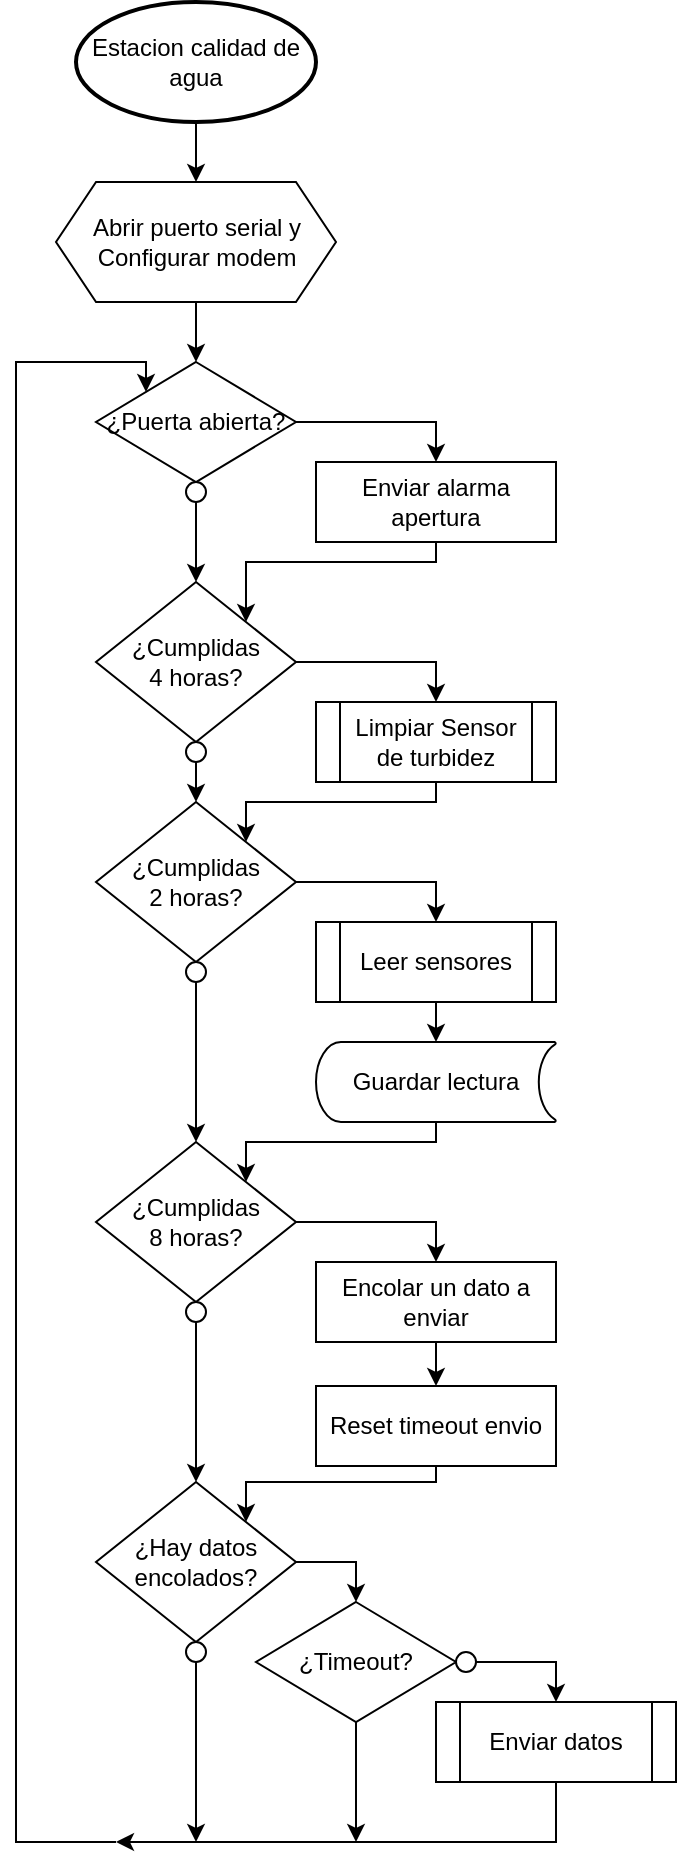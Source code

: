<mxfile version="17.4.3" type="device" pages="4"><diagram id="kkql6AjYnqekXbtzi118" name="Diagrama de flujo"><mxGraphModel dx="827" dy="429" grid="1" gridSize="10" guides="1" tooltips="1" connect="1" arrows="1" fold="1" page="1" pageScale="1" pageWidth="827" pageHeight="1169" math="0" shadow="0"><root><mxCell id="0"/><mxCell id="1" parent="0"/><mxCell id="AE3YkzVN41luVIVRD7-p-9" style="edgeStyle=orthogonalEdgeStyle;rounded=0;orthogonalLoop=1;jettySize=auto;html=1;exitX=0.5;exitY=1;exitDx=0;exitDy=0;exitPerimeter=0;entryX=0.5;entryY=0;entryDx=0;entryDy=0;" parent="1" source="txAdYGe-tHYj4NBK5Xxm-2" target="txAdYGe-tHYj4NBK5Xxm-3" edge="1"><mxGeometry relative="1" as="geometry"/></mxCell><mxCell id="txAdYGe-tHYj4NBK5Xxm-2" value="Estacion calidad de agua" style="strokeWidth=2;html=1;shape=mxgraph.flowchart.start_2;whiteSpace=wrap;" parent="1" vertex="1"><mxGeometry x="300" y="120" width="120" height="60" as="geometry"/></mxCell><mxCell id="SVPeIK6kZn00V6jPtDPO-1" style="edgeStyle=orthogonalEdgeStyle;rounded=0;orthogonalLoop=1;jettySize=auto;html=1;exitX=0.5;exitY=1;exitDx=0;exitDy=0;entryX=0.5;entryY=0;entryDx=0;entryDy=0;" edge="1" parent="1" source="txAdYGe-tHYj4NBK5Xxm-3" target="peU9KPIl3RjF_Ucp5JG9-2"><mxGeometry relative="1" as="geometry"/></mxCell><mxCell id="txAdYGe-tHYj4NBK5Xxm-3" value="Abrir puerto serial y &lt;br&gt;Configurar modem" style="verticalLabelPosition=middle;verticalAlign=middle;html=1;shape=hexagon;perimeter=hexagonPerimeter2;arcSize=6;size=0.143;labelPosition=center;align=center;" parent="1" vertex="1"><mxGeometry x="290" y="210" width="140" height="60" as="geometry"/></mxCell><mxCell id="txAdYGe-tHYj4NBK5Xxm-23" style="edgeStyle=orthogonalEdgeStyle;rounded=0;orthogonalLoop=1;jettySize=auto;html=1;exitX=1;exitY=0.5;exitDx=0;exitDy=0;entryX=0.5;entryY=0;entryDx=0;entryDy=0;" parent="1" source="txAdYGe-tHYj4NBK5Xxm-10" target="txAdYGe-tHYj4NBK5Xxm-16" edge="1"><mxGeometry relative="1" as="geometry"/></mxCell><mxCell id="txAdYGe-tHYj4NBK5Xxm-10" value="¿Cumplidas&lt;br&gt;2 horas?" style="rhombus;whiteSpace=wrap;html=1;verticalAlign=middle;" parent="1" vertex="1"><mxGeometry x="310" y="520" width="100" height="80" as="geometry"/></mxCell><mxCell id="txAdYGe-tHYj4NBK5Xxm-25" style="edgeStyle=orthogonalEdgeStyle;rounded=0;orthogonalLoop=1;jettySize=auto;html=1;exitX=0.5;exitY=1;exitDx=0;exitDy=0;entryX=0.5;entryY=0;entryDx=0;entryDy=0;" parent="1" source="txAdYGe-tHYj4NBK5Xxm-11" target="txAdYGe-tHYj4NBK5Xxm-27" edge="1"><mxGeometry relative="1" as="geometry"><mxPoint x="360" y="580" as="targetPoint"/></mxGeometry></mxCell><mxCell id="txAdYGe-tHYj4NBK5Xxm-11" value="" style="ellipse;whiteSpace=wrap;html=1;aspect=fixed;verticalAlign=middle;" parent="1" vertex="1"><mxGeometry x="355" y="600" width="10" height="10" as="geometry"/></mxCell><mxCell id="txAdYGe-tHYj4NBK5Xxm-19" style="edgeStyle=orthogonalEdgeStyle;rounded=0;orthogonalLoop=1;jettySize=auto;html=1;exitX=0.5;exitY=1;exitDx=0;exitDy=0;entryX=0.5;entryY=0;entryDx=0;entryDy=0;entryPerimeter=0;" parent="1" source="txAdYGe-tHYj4NBK5Xxm-16" target="txAdYGe-tHYj4NBK5Xxm-17" edge="1"><mxGeometry relative="1" as="geometry"/></mxCell><mxCell id="txAdYGe-tHYj4NBK5Xxm-16" value="Leer sensores" style="shape=process;whiteSpace=wrap;html=1;backgroundOutline=1;verticalAlign=middle;" parent="1" vertex="1"><mxGeometry x="420" y="580" width="120" height="40" as="geometry"/></mxCell><mxCell id="txAdYGe-tHYj4NBK5Xxm-26" style="edgeStyle=orthogonalEdgeStyle;rounded=0;orthogonalLoop=1;jettySize=auto;html=1;exitX=0.5;exitY=1;exitDx=0;exitDy=0;exitPerimeter=0;entryX=1;entryY=0;entryDx=0;entryDy=0;" parent="1" source="txAdYGe-tHYj4NBK5Xxm-17" target="txAdYGe-tHYj4NBK5Xxm-27" edge="1"><mxGeometry relative="1" as="geometry"><Array as="points"><mxPoint x="480" y="690"/><mxPoint x="385" y="690"/></Array><mxPoint x="385" y="595" as="targetPoint"/></mxGeometry></mxCell><mxCell id="txAdYGe-tHYj4NBK5Xxm-17" value="Guardar lectura" style="strokeWidth=1;html=1;shape=mxgraph.flowchart.stored_data;whiteSpace=wrap;verticalAlign=middle;" parent="1" vertex="1"><mxGeometry x="420" y="640" width="120" height="40" as="geometry"/></mxCell><mxCell id="txAdYGe-tHYj4NBK5Xxm-32" style="edgeStyle=orthogonalEdgeStyle;rounded=0;orthogonalLoop=1;jettySize=auto;html=1;exitX=1;exitY=0.5;exitDx=0;exitDy=0;entryX=0.5;entryY=0;entryDx=0;entryDy=0;" parent="1" source="txAdYGe-tHYj4NBK5Xxm-27" target="txAdYGe-tHYj4NBK5Xxm-31" edge="1"><mxGeometry relative="1" as="geometry"/></mxCell><mxCell id="txAdYGe-tHYj4NBK5Xxm-27" value="¿Cumplidas&lt;br&gt;8 horas?" style="rhombus;whiteSpace=wrap;html=1;verticalAlign=middle;" parent="1" vertex="1"><mxGeometry x="310" y="690" width="100" height="80" as="geometry"/></mxCell><mxCell id="txAdYGe-tHYj4NBK5Xxm-43" style="edgeStyle=orthogonalEdgeStyle;rounded=0;orthogonalLoop=1;jettySize=auto;html=1;exitX=0.5;exitY=1;exitDx=0;exitDy=0;entryX=0.5;entryY=0;entryDx=0;entryDy=0;" parent="1" source="txAdYGe-tHYj4NBK5Xxm-28" target="txAdYGe-tHYj4NBK5Xxm-33" edge="1"><mxGeometry relative="1" as="geometry"/></mxCell><mxCell id="txAdYGe-tHYj4NBK5Xxm-28" value="" style="ellipse;whiteSpace=wrap;html=1;aspect=fixed;verticalAlign=middle;" parent="1" vertex="1"><mxGeometry x="355" y="770" width="10" height="10" as="geometry"/></mxCell><mxCell id="txAdYGe-tHYj4NBK5Xxm-38" style="edgeStyle=orthogonalEdgeStyle;rounded=0;orthogonalLoop=1;jettySize=auto;html=1;exitX=0.5;exitY=1;exitDx=0;exitDy=0;entryX=0.5;entryY=0;entryDx=0;entryDy=0;" parent="1" source="txAdYGe-tHYj4NBK5Xxm-31" target="txAdYGe-tHYj4NBK5Xxm-37" edge="1"><mxGeometry relative="1" as="geometry"/></mxCell><mxCell id="txAdYGe-tHYj4NBK5Xxm-31" value="Encolar un dato a enviar" style="rounded=0;whiteSpace=wrap;html=1;verticalAlign=middle;" parent="1" vertex="1"><mxGeometry x="420" y="750" width="120" height="40" as="geometry"/></mxCell><mxCell id="txAdYGe-tHYj4NBK5Xxm-44" style="edgeStyle=orthogonalEdgeStyle;rounded=0;orthogonalLoop=1;jettySize=auto;html=1;exitX=1;exitY=0.5;exitDx=0;exitDy=0;entryX=0.5;entryY=0;entryDx=0;entryDy=0;" parent="1" source="txAdYGe-tHYj4NBK5Xxm-33" target="txAdYGe-tHYj4NBK5Xxm-40" edge="1"><mxGeometry relative="1" as="geometry"/></mxCell><mxCell id="txAdYGe-tHYj4NBK5Xxm-33" value="¿Hay datos encolados?" style="rhombus;whiteSpace=wrap;html=1;verticalAlign=middle;" parent="1" vertex="1"><mxGeometry x="310" y="860" width="100" height="80" as="geometry"/></mxCell><mxCell id="AE3YkzVN41luVIVRD7-p-4" style="edgeStyle=orthogonalEdgeStyle;rounded=0;orthogonalLoop=1;jettySize=auto;html=1;exitX=0.5;exitY=1;exitDx=0;exitDy=0;" parent="1" source="txAdYGe-tHYj4NBK5Xxm-34" edge="1"><mxGeometry relative="1" as="geometry"><mxPoint x="360" y="1040" as="targetPoint"/></mxGeometry></mxCell><mxCell id="txAdYGe-tHYj4NBK5Xxm-34" value="" style="ellipse;whiteSpace=wrap;html=1;aspect=fixed;verticalAlign=middle;" parent="1" vertex="1"><mxGeometry x="355" y="940" width="10" height="10" as="geometry"/></mxCell><mxCell id="txAdYGe-tHYj4NBK5Xxm-42" style="edgeStyle=orthogonalEdgeStyle;rounded=0;orthogonalLoop=1;jettySize=auto;html=1;exitX=0.5;exitY=1;exitDx=0;exitDy=0;entryX=1;entryY=0;entryDx=0;entryDy=0;" parent="1" source="txAdYGe-tHYj4NBK5Xxm-37" target="txAdYGe-tHYj4NBK5Xxm-33" edge="1"><mxGeometry relative="1" as="geometry"><Array as="points"><mxPoint x="480" y="860"/><mxPoint x="385" y="860"/></Array></mxGeometry></mxCell><mxCell id="txAdYGe-tHYj4NBK5Xxm-37" value="Reset timeout envio" style="rounded=0;whiteSpace=wrap;html=1;verticalAlign=middle;" parent="1" vertex="1"><mxGeometry x="420" y="812" width="120" height="40" as="geometry"/></mxCell><mxCell id="AE3YkzVN41luVIVRD7-p-5" style="edgeStyle=orthogonalEdgeStyle;rounded=0;orthogonalLoop=1;jettySize=auto;html=1;exitX=0.5;exitY=1;exitDx=0;exitDy=0;" parent="1" source="txAdYGe-tHYj4NBK5Xxm-40" edge="1"><mxGeometry relative="1" as="geometry"><mxPoint x="440" y="1040" as="targetPoint"/></mxGeometry></mxCell><mxCell id="txAdYGe-tHYj4NBK5Xxm-40" value="¿Timeout?" style="rhombus;whiteSpace=wrap;html=1;verticalAlign=middle;" parent="1" vertex="1"><mxGeometry x="390" y="920" width="100" height="60" as="geometry"/></mxCell><mxCell id="AE3YkzVN41luVIVRD7-p-1" style="edgeStyle=orthogonalEdgeStyle;rounded=0;orthogonalLoop=1;jettySize=auto;html=1;exitX=1;exitY=0.5;exitDx=0;exitDy=0;entryX=0.5;entryY=0;entryDx=0;entryDy=0;" parent="1" source="txAdYGe-tHYj4NBK5Xxm-41" target="txAdYGe-tHYj4NBK5Xxm-45" edge="1"><mxGeometry relative="1" as="geometry"/></mxCell><mxCell id="txAdYGe-tHYj4NBK5Xxm-41" value="" style="ellipse;whiteSpace=wrap;html=1;aspect=fixed;verticalAlign=middle;" parent="1" vertex="1"><mxGeometry x="490" y="945" width="10" height="10" as="geometry"/></mxCell><mxCell id="AE3YkzVN41luVIVRD7-p-11" style="edgeStyle=orthogonalEdgeStyle;rounded=0;orthogonalLoop=1;jettySize=auto;html=1;exitX=0.5;exitY=1;exitDx=0;exitDy=0;" parent="1" source="txAdYGe-tHYj4NBK5Xxm-45" edge="1"><mxGeometry relative="1" as="geometry"><mxPoint x="320" y="1040" as="targetPoint"/><Array as="points"><mxPoint x="540" y="1040"/><mxPoint x="320" y="1040"/></Array></mxGeometry></mxCell><mxCell id="txAdYGe-tHYj4NBK5Xxm-45" value="Enviar datos" style="shape=process;whiteSpace=wrap;html=1;backgroundOutline=1;strokeWidth=1;verticalAlign=middle;" parent="1" vertex="1"><mxGeometry x="480" y="970" width="120" height="40" as="geometry"/></mxCell><mxCell id="AE3YkzVN41luVIVRD7-p-10" style="edgeStyle=orthogonalEdgeStyle;rounded=0;orthogonalLoop=1;jettySize=auto;html=1;entryX=0;entryY=0;entryDx=0;entryDy=0;" parent="1" target="peU9KPIl3RjF_Ucp5JG9-2" edge="1"><mxGeometry relative="1" as="geometry"><Array as="points"><mxPoint x="320" y="1040"/><mxPoint x="270" y="1040"/><mxPoint x="270" y="300"/><mxPoint x="335" y="300"/></Array><mxPoint x="290" y="260" as="targetPoint"/><mxPoint x="320" y="1040" as="sourcePoint"/></mxGeometry></mxCell><mxCell id="peU9KPIl3RjF_Ucp5JG9-1" style="edgeStyle=orthogonalEdgeStyle;rounded=0;orthogonalLoop=1;jettySize=auto;html=1;exitX=1;exitY=0.5;exitDx=0;exitDy=0;entryX=0.5;entryY=0;entryDx=0;entryDy=0;" parent="1" source="peU9KPIl3RjF_Ucp5JG9-2" target="peU9KPIl3RjF_Ucp5JG9-4" edge="1"><mxGeometry relative="1" as="geometry"/></mxCell><mxCell id="peU9KPIl3RjF_Ucp5JG9-2" value="¿Puerta abierta?" style="rhombus;whiteSpace=wrap;html=1;verticalAlign=middle;" parent="1" vertex="1"><mxGeometry x="310" y="300" width="100" height="60" as="geometry"/></mxCell><mxCell id="peU9KPIl3RjF_Ucp5JG9-11" style="edgeStyle=orthogonalEdgeStyle;rounded=0;orthogonalLoop=1;jettySize=auto;html=1;exitX=0.5;exitY=1;exitDx=0;exitDy=0;entryX=0.5;entryY=0;entryDx=0;entryDy=0;fontSize=10;" parent="1" source="peU9KPIl3RjF_Ucp5JG9-3" target="peU9KPIl3RjF_Ucp5JG9-7" edge="1"><mxGeometry relative="1" as="geometry"/></mxCell><mxCell id="peU9KPIl3RjF_Ucp5JG9-3" value="" style="ellipse;whiteSpace=wrap;html=1;aspect=fixed;verticalAlign=middle;" parent="1" vertex="1"><mxGeometry x="355" y="360" width="10" height="10" as="geometry"/></mxCell><mxCell id="peU9KPIl3RjF_Ucp5JG9-12" style="edgeStyle=orthogonalEdgeStyle;rounded=0;orthogonalLoop=1;jettySize=auto;html=1;exitX=0.5;exitY=1;exitDx=0;exitDy=0;entryX=1;entryY=0;entryDx=0;entryDy=0;fontSize=10;" parent="1" source="peU9KPIl3RjF_Ucp5JG9-4" target="peU9KPIl3RjF_Ucp5JG9-7" edge="1"><mxGeometry relative="1" as="geometry"><Array as="points"><mxPoint x="480" y="400"/><mxPoint x="385" y="400"/></Array></mxGeometry></mxCell><mxCell id="peU9KPIl3RjF_Ucp5JG9-4" value="Enviar alarma apertura" style="rounded=0;whiteSpace=wrap;html=1;verticalAlign=middle;" parent="1" vertex="1"><mxGeometry x="420" y="350" width="120" height="40" as="geometry"/></mxCell><mxCell id="peU9KPIl3RjF_Ucp5JG9-6" style="edgeStyle=orthogonalEdgeStyle;rounded=0;orthogonalLoop=1;jettySize=auto;html=1;exitX=1;exitY=0.5;exitDx=0;exitDy=0;entryX=0.5;entryY=0;entryDx=0;entryDy=0;" parent="1" source="peU9KPIl3RjF_Ucp5JG9-7" target="peU9KPIl3RjF_Ucp5JG9-9" edge="1"><mxGeometry relative="1" as="geometry"/></mxCell><mxCell id="peU9KPIl3RjF_Ucp5JG9-7" value="¿Cumplidas&lt;br&gt;4 horas?" style="rhombus;whiteSpace=wrap;html=1;verticalAlign=middle;" parent="1" vertex="1"><mxGeometry x="310" y="410" width="100" height="80" as="geometry"/></mxCell><mxCell id="peU9KPIl3RjF_Ucp5JG9-13" style="edgeStyle=orthogonalEdgeStyle;rounded=0;orthogonalLoop=1;jettySize=auto;html=1;exitX=0.5;exitY=1;exitDx=0;exitDy=0;entryX=0.5;entryY=0;entryDx=0;entryDy=0;fontSize=10;" parent="1" source="peU9KPIl3RjF_Ucp5JG9-8" target="txAdYGe-tHYj4NBK5Xxm-10" edge="1"><mxGeometry relative="1" as="geometry"/></mxCell><mxCell id="peU9KPIl3RjF_Ucp5JG9-8" value="" style="ellipse;whiteSpace=wrap;html=1;aspect=fixed;verticalAlign=middle;" parent="1" vertex="1"><mxGeometry x="355" y="490" width="10" height="10" as="geometry"/></mxCell><mxCell id="peU9KPIl3RjF_Ucp5JG9-14" style="edgeStyle=orthogonalEdgeStyle;rounded=0;orthogonalLoop=1;jettySize=auto;html=1;exitX=0.5;exitY=1;exitDx=0;exitDy=0;entryX=1;entryY=0;entryDx=0;entryDy=0;fontSize=10;" parent="1" source="peU9KPIl3RjF_Ucp5JG9-9" target="txAdYGe-tHYj4NBK5Xxm-10" edge="1"><mxGeometry relative="1" as="geometry"><Array as="points"><mxPoint x="480" y="520"/><mxPoint x="385" y="520"/></Array></mxGeometry></mxCell><mxCell id="peU9KPIl3RjF_Ucp5JG9-9" value="Limpiar Sensor de turbidez" style="shape=process;whiteSpace=wrap;html=1;backgroundOutline=1;verticalAlign=middle;" parent="1" vertex="1"><mxGeometry x="420" y="470" width="120" height="40" as="geometry"/></mxCell></root></mxGraphModel></diagram><diagram id="HYjBEyA6dsLJBBFbT6fS" name="data age"><mxGraphModel dx="868" dy="450" grid="1" gridSize="10" guides="1" tooltips="1" connect="1" arrows="1" fold="1" page="1" pageScale="1" pageWidth="827" pageHeight="1169" math="0" shadow="0"><root><mxCell id="-qdjvOZGqoZ5dYJFf6It-0"/><mxCell id="-qdjvOZGqoZ5dYJFf6It-1" parent="-qdjvOZGqoZ5dYJFf6It-0"/><mxCell id="-qdjvOZGqoZ5dYJFf6It-15" value="" style="shape=table;html=1;whiteSpace=wrap;startSize=0;container=1;collapsible=0;childLayout=tableLayout;labelBackgroundColor=none;fontSize=7;labelPosition=center;verticalLabelPosition=top;align=center;verticalAlign=middle;spacingBottom=0;" parent="-qdjvOZGqoZ5dYJFf6It-1" vertex="1"><mxGeometry x="160" y="100" width="280" height="20" as="geometry"/></mxCell><mxCell id="-qdjvOZGqoZ5dYJFf6It-60" style="shape=partialRectangle;html=1;whiteSpace=wrap;collapsible=0;dropTarget=0;pointerEvents=0;fillColor=none;top=0;left=0;bottom=0;right=0;points=[[0,0.5],[1,0.5]];portConstraint=eastwest;" parent="-qdjvOZGqoZ5dYJFf6It-15" vertex="1"><mxGeometry width="280" height="20" as="geometry"/></mxCell><mxCell id="-qdjvOZGqoZ5dYJFf6It-61" value="&lt;div style=&quot;font-size: 14px; line-height: 19px;&quot;&gt;&lt;span style=&quot;&quot;&gt;DOppm&lt;/span&gt;&lt;/div&gt;" style="shape=partialRectangle;html=1;whiteSpace=wrap;connectable=0;fillColor=none;top=0;left=0;bottom=0;right=0;overflow=hidden;pointerEvents=1;labelBackgroundColor=none;fontColor=default;fontFamily=Helvetica;" parent="-qdjvOZGqoZ5dYJFf6It-60" vertex="1"><mxGeometry width="56" height="20" as="geometry"><mxRectangle width="56" height="20" as="alternateBounds"/></mxGeometry></mxCell><mxCell id="-qdjvOZGqoZ5dYJFf6It-62" value="&lt;div style=&quot;font-size: 14px; line-height: 19px;&quot;&gt;&lt;span style=&quot;&quot;&gt;Cond&lt;/span&gt;&lt;/div&gt;" style="shape=partialRectangle;html=1;whiteSpace=wrap;connectable=0;fillColor=none;top=0;left=0;bottom=0;right=0;overflow=hidden;pointerEvents=1;labelBackgroundColor=none;fontColor=default;fontFamily=Helvetica;" parent="-qdjvOZGqoZ5dYJFf6It-60" vertex="1"><mxGeometry x="56" width="56" height="20" as="geometry"><mxRectangle width="56" height="20" as="alternateBounds"/></mxGeometry></mxCell><mxCell id="-qdjvOZGqoZ5dYJFf6It-63" value="&lt;div style=&quot;font-size: 14px; line-height: 19px;&quot;&gt;&lt;span style=&quot;&quot;&gt;Temp_C&lt;/span&gt;&lt;/div&gt;" style="shape=partialRectangle;html=1;whiteSpace=wrap;connectable=0;fillColor=none;top=0;left=0;bottom=0;right=0;overflow=hidden;pointerEvents=1;labelBackgroundColor=none;fontColor=default;fontFamily=Helvetica;" parent="-qdjvOZGqoZ5dYJFf6It-60" vertex="1"><mxGeometry x="112" width="56" height="20" as="geometry"><mxRectangle width="56" height="20" as="alternateBounds"/></mxGeometry></mxCell><mxCell id="-qdjvOZGqoZ5dYJFf6It-64" value="&lt;div style=&quot;font-size: 14px; line-height: 19px;&quot;&gt;&lt;span style=&quot;&quot;&gt;ph&lt;/span&gt;&lt;/div&gt;" style="shape=partialRectangle;html=1;whiteSpace=wrap;connectable=0;fillColor=none;top=0;left=0;bottom=0;right=0;overflow=hidden;pointerEvents=1;labelBackgroundColor=none;fontColor=default;fontFamily=Helvetica;" parent="-qdjvOZGqoZ5dYJFf6It-60" vertex="1"><mxGeometry x="168" width="56" height="20" as="geometry"><mxRectangle width="56" height="20" as="alternateBounds"/></mxGeometry></mxCell><mxCell id="-qdjvOZGqoZ5dYJFf6It-65" value="&lt;div style=&quot;font-size: 14px; line-height: 19px;&quot;&gt;&lt;span style=&quot;&quot;&gt;Turb_BS&lt;/span&gt;&lt;/div&gt;" style="shape=partialRectangle;html=1;whiteSpace=wrap;connectable=0;fillColor=none;top=0;left=0;bottom=0;right=0;overflow=hidden;pointerEvents=1;labelBackgroundColor=none;fontColor=default;fontFamily=Helvetica;" parent="-qdjvOZGqoZ5dYJFf6It-60" vertex="1"><mxGeometry x="224" width="56" height="20" as="geometry"><mxRectangle width="56" height="20" as="alternateBounds"/></mxGeometry></mxCell><mxCell id="-qdjvOZGqoZ5dYJFf6It-104" value="" style="shape=table;html=1;whiteSpace=wrap;startSize=0;container=1;collapsible=0;childLayout=tableLayout;labelBackgroundColor=none;fillColor=#66FF66;" parent="-qdjvOZGqoZ5dYJFf6It-1" vertex="1"><mxGeometry x="160" y="120" width="280" height="40" as="geometry"/></mxCell><mxCell id="-qdjvOZGqoZ5dYJFf6It-105" style="shape=partialRectangle;html=1;whiteSpace=wrap;collapsible=0;dropTarget=0;pointerEvents=0;fillColor=none;top=0;left=0;bottom=0;right=0;points=[[0,0.5],[1,0.5]];portConstraint=eastwest;" parent="-qdjvOZGqoZ5dYJFf6It-104" vertex="1"><mxGeometry width="280" height="10" as="geometry"/></mxCell><mxCell id="-qdjvOZGqoZ5dYJFf6It-106" value="&lt;div style=&quot;font-size: 14px ; line-height: 19px&quot;&gt;&lt;br&gt;&lt;/div&gt;" style="shape=partialRectangle;html=1;whiteSpace=wrap;connectable=0;fillColor=none;top=0;left=0;bottom=0;right=0;overflow=hidden;pointerEvents=1;labelBackgroundColor=none;fontColor=default;fontFamily=Helvetica;" parent="-qdjvOZGqoZ5dYJFf6It-105" vertex="1"><mxGeometry width="56" height="10" as="geometry"><mxRectangle width="56" height="10" as="alternateBounds"/></mxGeometry></mxCell><mxCell id="-qdjvOZGqoZ5dYJFf6It-107" value="" style="shape=partialRectangle;html=1;whiteSpace=wrap;connectable=0;fillColor=none;top=0;left=0;bottom=0;right=0;overflow=hidden;pointerEvents=1;labelBackgroundColor=none;fontColor=default;fontFamily=Helvetica;" parent="-qdjvOZGqoZ5dYJFf6It-105" vertex="1"><mxGeometry x="56" width="56" height="10" as="geometry"><mxRectangle width="56" height="10" as="alternateBounds"/></mxGeometry></mxCell><mxCell id="-qdjvOZGqoZ5dYJFf6It-108" value="" style="shape=partialRectangle;html=1;whiteSpace=wrap;connectable=0;fillColor=none;top=0;left=0;bottom=0;right=0;overflow=hidden;pointerEvents=1;labelBackgroundColor=none;fontColor=default;fontFamily=Helvetica;" parent="-qdjvOZGqoZ5dYJFf6It-105" vertex="1"><mxGeometry x="112" width="56" height="10" as="geometry"><mxRectangle width="56" height="10" as="alternateBounds"/></mxGeometry></mxCell><mxCell id="-qdjvOZGqoZ5dYJFf6It-109" value="" style="shape=partialRectangle;html=1;whiteSpace=wrap;connectable=0;fillColor=none;top=0;left=0;bottom=0;right=0;overflow=hidden;pointerEvents=1;labelBackgroundColor=none;fontColor=default;fontFamily=Helvetica;" parent="-qdjvOZGqoZ5dYJFf6It-105" vertex="1"><mxGeometry x="168" width="56" height="10" as="geometry"><mxRectangle width="56" height="10" as="alternateBounds"/></mxGeometry></mxCell><mxCell id="-qdjvOZGqoZ5dYJFf6It-110" value="" style="shape=partialRectangle;html=1;whiteSpace=wrap;connectable=0;fillColor=none;top=0;left=0;bottom=0;right=0;overflow=hidden;pointerEvents=1;labelBackgroundColor=none;fontColor=default;fontFamily=Helvetica;" parent="-qdjvOZGqoZ5dYJFf6It-105" vertex="1"><mxGeometry x="224" width="56" height="10" as="geometry"><mxRectangle width="56" height="10" as="alternateBounds"/></mxGeometry></mxCell><mxCell id="-qdjvOZGqoZ5dYJFf6It-111" style="shape=partialRectangle;html=1;whiteSpace=wrap;collapsible=0;dropTarget=0;pointerEvents=0;fillColor=none;top=0;left=0;bottom=0;right=0;points=[[0,0.5],[1,0.5]];portConstraint=eastwest;" parent="-qdjvOZGqoZ5dYJFf6It-104" vertex="1"><mxGeometry y="10" width="280" height="10" as="geometry"/></mxCell><mxCell id="-qdjvOZGqoZ5dYJFf6It-112" style="shape=partialRectangle;html=1;whiteSpace=wrap;connectable=0;fillColor=none;top=0;left=0;bottom=0;right=0;overflow=hidden;pointerEvents=1;labelBackgroundColor=none;fontColor=default;fontFamily=Helvetica;" parent="-qdjvOZGqoZ5dYJFf6It-111" vertex="1"><mxGeometry width="56" height="10" as="geometry"><mxRectangle width="56" height="10" as="alternateBounds"/></mxGeometry></mxCell><mxCell id="-qdjvOZGqoZ5dYJFf6It-113" style="shape=partialRectangle;html=1;whiteSpace=wrap;connectable=0;fillColor=none;top=0;left=0;bottom=0;right=0;overflow=hidden;pointerEvents=1;labelBackgroundColor=none;fontColor=default;fontFamily=Helvetica;" parent="-qdjvOZGqoZ5dYJFf6It-111" vertex="1"><mxGeometry x="56" width="56" height="10" as="geometry"><mxRectangle width="56" height="10" as="alternateBounds"/></mxGeometry></mxCell><mxCell id="-qdjvOZGqoZ5dYJFf6It-114" style="shape=partialRectangle;html=1;whiteSpace=wrap;connectable=0;fillColor=none;top=0;left=0;bottom=0;right=0;overflow=hidden;pointerEvents=1;labelBackgroundColor=none;fontColor=default;fontFamily=Helvetica;" parent="-qdjvOZGqoZ5dYJFf6It-111" vertex="1"><mxGeometry x="112" width="56" height="10" as="geometry"><mxRectangle width="56" height="10" as="alternateBounds"/></mxGeometry></mxCell><mxCell id="-qdjvOZGqoZ5dYJFf6It-115" style="shape=partialRectangle;html=1;whiteSpace=wrap;connectable=0;fillColor=none;top=0;left=0;bottom=0;right=0;overflow=hidden;pointerEvents=1;labelBackgroundColor=none;fontColor=default;fontFamily=Helvetica;" parent="-qdjvOZGqoZ5dYJFf6It-111" vertex="1"><mxGeometry x="168" width="56" height="10" as="geometry"><mxRectangle width="56" height="10" as="alternateBounds"/></mxGeometry></mxCell><mxCell id="-qdjvOZGqoZ5dYJFf6It-116" style="shape=partialRectangle;html=1;whiteSpace=wrap;connectable=0;fillColor=none;top=0;left=0;bottom=0;right=0;overflow=hidden;pointerEvents=1;labelBackgroundColor=none;fontColor=default;fontFamily=Helvetica;" parent="-qdjvOZGqoZ5dYJFf6It-111" vertex="1"><mxGeometry x="224" width="56" height="10" as="geometry"><mxRectangle width="56" height="10" as="alternateBounds"/></mxGeometry></mxCell><mxCell id="-qdjvOZGqoZ5dYJFf6It-117" style="shape=partialRectangle;html=1;whiteSpace=wrap;collapsible=0;dropTarget=0;pointerEvents=0;fillColor=none;top=0;left=0;bottom=0;right=0;points=[[0,0.5],[1,0.5]];portConstraint=eastwest;" parent="-qdjvOZGqoZ5dYJFf6It-104" vertex="1"><mxGeometry y="20" width="280" height="10" as="geometry"/></mxCell><mxCell id="-qdjvOZGqoZ5dYJFf6It-118" style="shape=partialRectangle;html=1;whiteSpace=wrap;connectable=0;fillColor=none;top=0;left=0;bottom=0;right=0;overflow=hidden;pointerEvents=1;labelBackgroundColor=none;fontColor=default;fontFamily=Helvetica;" parent="-qdjvOZGqoZ5dYJFf6It-117" vertex="1"><mxGeometry width="56" height="10" as="geometry"><mxRectangle width="56" height="10" as="alternateBounds"/></mxGeometry></mxCell><mxCell id="-qdjvOZGqoZ5dYJFf6It-119" style="shape=partialRectangle;html=1;whiteSpace=wrap;connectable=0;fillColor=none;top=0;left=0;bottom=0;right=0;overflow=hidden;pointerEvents=1;labelBackgroundColor=none;fontColor=default;fontFamily=Helvetica;" parent="-qdjvOZGqoZ5dYJFf6It-117" vertex="1"><mxGeometry x="56" width="56" height="10" as="geometry"><mxRectangle width="56" height="10" as="alternateBounds"/></mxGeometry></mxCell><mxCell id="-qdjvOZGqoZ5dYJFf6It-120" style="shape=partialRectangle;html=1;whiteSpace=wrap;connectable=0;fillColor=none;top=0;left=0;bottom=0;right=0;overflow=hidden;pointerEvents=1;labelBackgroundColor=none;fontColor=default;fontFamily=Helvetica;" parent="-qdjvOZGqoZ5dYJFf6It-117" vertex="1"><mxGeometry x="112" width="56" height="10" as="geometry"><mxRectangle width="56" height="10" as="alternateBounds"/></mxGeometry></mxCell><mxCell id="-qdjvOZGqoZ5dYJFf6It-121" style="shape=partialRectangle;html=1;whiteSpace=wrap;connectable=0;fillColor=none;top=0;left=0;bottom=0;right=0;overflow=hidden;pointerEvents=1;labelBackgroundColor=none;fontColor=default;fontFamily=Helvetica;" parent="-qdjvOZGqoZ5dYJFf6It-117" vertex="1"><mxGeometry x="168" width="56" height="10" as="geometry"><mxRectangle width="56" height="10" as="alternateBounds"/></mxGeometry></mxCell><mxCell id="-qdjvOZGqoZ5dYJFf6It-122" style="shape=partialRectangle;html=1;whiteSpace=wrap;connectable=0;fillColor=none;top=0;left=0;bottom=0;right=0;overflow=hidden;pointerEvents=1;labelBackgroundColor=none;fontColor=default;fontFamily=Helvetica;" parent="-qdjvOZGqoZ5dYJFf6It-117" vertex="1"><mxGeometry x="224" width="56" height="10" as="geometry"><mxRectangle width="56" height="10" as="alternateBounds"/></mxGeometry></mxCell><mxCell id="-qdjvOZGqoZ5dYJFf6It-123" style="shape=partialRectangle;html=1;whiteSpace=wrap;collapsible=0;dropTarget=0;pointerEvents=0;fillColor=none;top=0;left=0;bottom=0;right=0;points=[[0,0.5],[1,0.5]];portConstraint=eastwest;" parent="-qdjvOZGqoZ5dYJFf6It-104" vertex="1"><mxGeometry y="30" width="280" height="10" as="geometry"/></mxCell><mxCell id="-qdjvOZGqoZ5dYJFf6It-124" style="shape=partialRectangle;html=1;whiteSpace=wrap;connectable=0;fillColor=none;top=0;left=0;bottom=0;right=0;overflow=hidden;pointerEvents=1;labelBackgroundColor=none;fontColor=default;fontFamily=Helvetica;" parent="-qdjvOZGqoZ5dYJFf6It-123" vertex="1"><mxGeometry width="56" height="10" as="geometry"><mxRectangle width="56" height="10" as="alternateBounds"/></mxGeometry></mxCell><mxCell id="-qdjvOZGqoZ5dYJFf6It-125" style="shape=partialRectangle;html=1;whiteSpace=wrap;connectable=0;fillColor=none;top=0;left=0;bottom=0;right=0;overflow=hidden;pointerEvents=1;labelBackgroundColor=none;fontColor=default;fontFamily=Helvetica;" parent="-qdjvOZGqoZ5dYJFf6It-123" vertex="1"><mxGeometry x="56" width="56" height="10" as="geometry"><mxRectangle width="56" height="10" as="alternateBounds"/></mxGeometry></mxCell><mxCell id="-qdjvOZGqoZ5dYJFf6It-126" style="shape=partialRectangle;html=1;whiteSpace=wrap;connectable=0;fillColor=none;top=0;left=0;bottom=0;right=0;overflow=hidden;pointerEvents=1;labelBackgroundColor=none;fontColor=default;fontFamily=Helvetica;" parent="-qdjvOZGqoZ5dYJFf6It-123" vertex="1"><mxGeometry x="112" width="56" height="10" as="geometry"><mxRectangle width="56" height="10" as="alternateBounds"/></mxGeometry></mxCell><mxCell id="-qdjvOZGqoZ5dYJFf6It-127" style="shape=partialRectangle;html=1;whiteSpace=wrap;connectable=0;fillColor=none;top=0;left=0;bottom=0;right=0;overflow=hidden;pointerEvents=1;labelBackgroundColor=none;fontColor=default;fontFamily=Helvetica;" parent="-qdjvOZGqoZ5dYJFf6It-123" vertex="1"><mxGeometry x="168" width="56" height="10" as="geometry"><mxRectangle width="56" height="10" as="alternateBounds"/></mxGeometry></mxCell><mxCell id="-qdjvOZGqoZ5dYJFf6It-128" style="shape=partialRectangle;html=1;whiteSpace=wrap;connectable=0;fillColor=none;top=0;left=0;bottom=0;right=0;overflow=hidden;pointerEvents=1;labelBackgroundColor=none;fontColor=default;fontFamily=Helvetica;" parent="-qdjvOZGqoZ5dYJFf6It-123" vertex="1"><mxGeometry x="224" width="56" height="10" as="geometry"><mxRectangle width="56" height="10" as="alternateBounds"/></mxGeometry></mxCell><mxCell id="-qdjvOZGqoZ5dYJFf6It-129" value="" style="shape=table;html=1;whiteSpace=wrap;startSize=0;container=1;collapsible=0;childLayout=tableLayout;labelBackgroundColor=none;fillColor=#FFFF66;" parent="-qdjvOZGqoZ5dYJFf6It-1" vertex="1"><mxGeometry x="160" y="160" width="280" height="40" as="geometry"/></mxCell><mxCell id="-qdjvOZGqoZ5dYJFf6It-130" style="shape=partialRectangle;html=1;whiteSpace=wrap;collapsible=0;dropTarget=0;pointerEvents=0;fillColor=none;top=0;left=0;bottom=0;right=0;points=[[0,0.5],[1,0.5]];portConstraint=eastwest;" parent="-qdjvOZGqoZ5dYJFf6It-129" vertex="1"><mxGeometry width="280" height="10" as="geometry"/></mxCell><mxCell id="-qdjvOZGqoZ5dYJFf6It-131" value="&lt;div style=&quot;font-size: 14px ; line-height: 19px&quot;&gt;&lt;br&gt;&lt;/div&gt;" style="shape=partialRectangle;html=1;whiteSpace=wrap;connectable=0;fillColor=none;top=0;left=0;bottom=0;right=0;overflow=hidden;pointerEvents=1;labelBackgroundColor=none;fontColor=default;fontFamily=Helvetica;" parent="-qdjvOZGqoZ5dYJFf6It-130" vertex="1"><mxGeometry width="56" height="10" as="geometry"><mxRectangle width="56" height="10" as="alternateBounds"/></mxGeometry></mxCell><mxCell id="-qdjvOZGqoZ5dYJFf6It-132" value="" style="shape=partialRectangle;html=1;whiteSpace=wrap;connectable=0;fillColor=none;top=0;left=0;bottom=0;right=0;overflow=hidden;pointerEvents=1;labelBackgroundColor=none;fontColor=default;fontFamily=Helvetica;" parent="-qdjvOZGqoZ5dYJFf6It-130" vertex="1"><mxGeometry x="56" width="56" height="10" as="geometry"><mxRectangle width="56" height="10" as="alternateBounds"/></mxGeometry></mxCell><mxCell id="-qdjvOZGqoZ5dYJFf6It-133" value="" style="shape=partialRectangle;html=1;whiteSpace=wrap;connectable=0;fillColor=none;top=0;left=0;bottom=0;right=0;overflow=hidden;pointerEvents=1;labelBackgroundColor=none;fontColor=default;fontFamily=Helvetica;" parent="-qdjvOZGqoZ5dYJFf6It-130" vertex="1"><mxGeometry x="112" width="56" height="10" as="geometry"><mxRectangle width="56" height="10" as="alternateBounds"/></mxGeometry></mxCell><mxCell id="-qdjvOZGqoZ5dYJFf6It-134" value="" style="shape=partialRectangle;html=1;whiteSpace=wrap;connectable=0;fillColor=none;top=0;left=0;bottom=0;right=0;overflow=hidden;pointerEvents=1;labelBackgroundColor=none;fontColor=default;fontFamily=Helvetica;" parent="-qdjvOZGqoZ5dYJFf6It-130" vertex="1"><mxGeometry x="168" width="56" height="10" as="geometry"><mxRectangle width="56" height="10" as="alternateBounds"/></mxGeometry></mxCell><mxCell id="-qdjvOZGqoZ5dYJFf6It-135" value="" style="shape=partialRectangle;html=1;whiteSpace=wrap;connectable=0;fillColor=none;top=0;left=0;bottom=0;right=0;overflow=hidden;pointerEvents=1;labelBackgroundColor=none;fontColor=default;fontFamily=Helvetica;" parent="-qdjvOZGqoZ5dYJFf6It-130" vertex="1"><mxGeometry x="224" width="56" height="10" as="geometry"><mxRectangle width="56" height="10" as="alternateBounds"/></mxGeometry></mxCell><mxCell id="-qdjvOZGqoZ5dYJFf6It-136" style="shape=partialRectangle;html=1;whiteSpace=wrap;collapsible=0;dropTarget=0;pointerEvents=0;fillColor=none;top=0;left=0;bottom=0;right=0;points=[[0,0.5],[1,0.5]];portConstraint=eastwest;" parent="-qdjvOZGqoZ5dYJFf6It-129" vertex="1"><mxGeometry y="10" width="280" height="10" as="geometry"/></mxCell><mxCell id="-qdjvOZGqoZ5dYJFf6It-137" style="shape=partialRectangle;html=1;whiteSpace=wrap;connectable=0;fillColor=none;top=0;left=0;bottom=0;right=0;overflow=hidden;pointerEvents=1;labelBackgroundColor=none;fontColor=default;fontFamily=Helvetica;" parent="-qdjvOZGqoZ5dYJFf6It-136" vertex="1"><mxGeometry width="56" height="10" as="geometry"><mxRectangle width="56" height="10" as="alternateBounds"/></mxGeometry></mxCell><mxCell id="-qdjvOZGqoZ5dYJFf6It-138" style="shape=partialRectangle;html=1;whiteSpace=wrap;connectable=0;fillColor=none;top=0;left=0;bottom=0;right=0;overflow=hidden;pointerEvents=1;labelBackgroundColor=none;fontColor=default;fontFamily=Helvetica;" parent="-qdjvOZGqoZ5dYJFf6It-136" vertex="1"><mxGeometry x="56" width="56" height="10" as="geometry"><mxRectangle width="56" height="10" as="alternateBounds"/></mxGeometry></mxCell><mxCell id="-qdjvOZGqoZ5dYJFf6It-139" style="shape=partialRectangle;html=1;whiteSpace=wrap;connectable=0;fillColor=none;top=0;left=0;bottom=0;right=0;overflow=hidden;pointerEvents=1;labelBackgroundColor=none;fontColor=default;fontFamily=Helvetica;" parent="-qdjvOZGqoZ5dYJFf6It-136" vertex="1"><mxGeometry x="112" width="56" height="10" as="geometry"><mxRectangle width="56" height="10" as="alternateBounds"/></mxGeometry></mxCell><mxCell id="-qdjvOZGqoZ5dYJFf6It-140" style="shape=partialRectangle;html=1;whiteSpace=wrap;connectable=0;fillColor=none;top=0;left=0;bottom=0;right=0;overflow=hidden;pointerEvents=1;labelBackgroundColor=none;fontColor=default;fontFamily=Helvetica;" parent="-qdjvOZGqoZ5dYJFf6It-136" vertex="1"><mxGeometry x="168" width="56" height="10" as="geometry"><mxRectangle width="56" height="10" as="alternateBounds"/></mxGeometry></mxCell><mxCell id="-qdjvOZGqoZ5dYJFf6It-141" style="shape=partialRectangle;html=1;whiteSpace=wrap;connectable=0;fillColor=none;top=0;left=0;bottom=0;right=0;overflow=hidden;pointerEvents=1;labelBackgroundColor=none;fontColor=default;fontFamily=Helvetica;" parent="-qdjvOZGqoZ5dYJFf6It-136" vertex="1"><mxGeometry x="224" width="56" height="10" as="geometry"><mxRectangle width="56" height="10" as="alternateBounds"/></mxGeometry></mxCell><mxCell id="-qdjvOZGqoZ5dYJFf6It-142" style="shape=partialRectangle;html=1;whiteSpace=wrap;collapsible=0;dropTarget=0;pointerEvents=0;fillColor=none;top=0;left=0;bottom=0;right=0;points=[[0,0.5],[1,0.5]];portConstraint=eastwest;" parent="-qdjvOZGqoZ5dYJFf6It-129" vertex="1"><mxGeometry y="20" width="280" height="10" as="geometry"/></mxCell><mxCell id="-qdjvOZGqoZ5dYJFf6It-143" style="shape=partialRectangle;html=1;whiteSpace=wrap;connectable=0;fillColor=none;top=0;left=0;bottom=0;right=0;overflow=hidden;pointerEvents=1;labelBackgroundColor=none;fontColor=default;fontFamily=Helvetica;" parent="-qdjvOZGqoZ5dYJFf6It-142" vertex="1"><mxGeometry width="56" height="10" as="geometry"><mxRectangle width="56" height="10" as="alternateBounds"/></mxGeometry></mxCell><mxCell id="-qdjvOZGqoZ5dYJFf6It-144" style="shape=partialRectangle;html=1;whiteSpace=wrap;connectable=0;fillColor=none;top=0;left=0;bottom=0;right=0;overflow=hidden;pointerEvents=1;labelBackgroundColor=none;fontColor=default;fontFamily=Helvetica;" parent="-qdjvOZGqoZ5dYJFf6It-142" vertex="1"><mxGeometry x="56" width="56" height="10" as="geometry"><mxRectangle width="56" height="10" as="alternateBounds"/></mxGeometry></mxCell><mxCell id="-qdjvOZGqoZ5dYJFf6It-145" style="shape=partialRectangle;html=1;whiteSpace=wrap;connectable=0;fillColor=none;top=0;left=0;bottom=0;right=0;overflow=hidden;pointerEvents=1;labelBackgroundColor=none;fontColor=default;fontFamily=Helvetica;" parent="-qdjvOZGqoZ5dYJFf6It-142" vertex="1"><mxGeometry x="112" width="56" height="10" as="geometry"><mxRectangle width="56" height="10" as="alternateBounds"/></mxGeometry></mxCell><mxCell id="-qdjvOZGqoZ5dYJFf6It-146" style="shape=partialRectangle;html=1;whiteSpace=wrap;connectable=0;fillColor=none;top=0;left=0;bottom=0;right=0;overflow=hidden;pointerEvents=1;labelBackgroundColor=none;fontColor=default;fontFamily=Helvetica;" parent="-qdjvOZGqoZ5dYJFf6It-142" vertex="1"><mxGeometry x="168" width="56" height="10" as="geometry"><mxRectangle width="56" height="10" as="alternateBounds"/></mxGeometry></mxCell><mxCell id="-qdjvOZGqoZ5dYJFf6It-147" style="shape=partialRectangle;html=1;whiteSpace=wrap;connectable=0;fillColor=none;top=0;left=0;bottom=0;right=0;overflow=hidden;pointerEvents=1;labelBackgroundColor=none;fontColor=default;fontFamily=Helvetica;" parent="-qdjvOZGqoZ5dYJFf6It-142" vertex="1"><mxGeometry x="224" width="56" height="10" as="geometry"><mxRectangle width="56" height="10" as="alternateBounds"/></mxGeometry></mxCell><mxCell id="-qdjvOZGqoZ5dYJFf6It-148" style="shape=partialRectangle;html=1;whiteSpace=wrap;collapsible=0;dropTarget=0;pointerEvents=0;fillColor=none;top=0;left=0;bottom=0;right=0;points=[[0,0.5],[1,0.5]];portConstraint=eastwest;" parent="-qdjvOZGqoZ5dYJFf6It-129" vertex="1"><mxGeometry y="30" width="280" height="10" as="geometry"/></mxCell><mxCell id="-qdjvOZGqoZ5dYJFf6It-149" style="shape=partialRectangle;html=1;whiteSpace=wrap;connectable=0;fillColor=none;top=0;left=0;bottom=0;right=0;overflow=hidden;pointerEvents=1;labelBackgroundColor=none;fontColor=default;fontFamily=Helvetica;" parent="-qdjvOZGqoZ5dYJFf6It-148" vertex="1"><mxGeometry width="56" height="10" as="geometry"><mxRectangle width="56" height="10" as="alternateBounds"/></mxGeometry></mxCell><mxCell id="-qdjvOZGqoZ5dYJFf6It-150" style="shape=partialRectangle;html=1;whiteSpace=wrap;connectable=0;fillColor=none;top=0;left=0;bottom=0;right=0;overflow=hidden;pointerEvents=1;labelBackgroundColor=none;fontColor=default;fontFamily=Helvetica;" parent="-qdjvOZGqoZ5dYJFf6It-148" vertex="1"><mxGeometry x="56" width="56" height="10" as="geometry"><mxRectangle width="56" height="10" as="alternateBounds"/></mxGeometry></mxCell><mxCell id="-qdjvOZGqoZ5dYJFf6It-151" style="shape=partialRectangle;html=1;whiteSpace=wrap;connectable=0;fillColor=none;top=0;left=0;bottom=0;right=0;overflow=hidden;pointerEvents=1;labelBackgroundColor=none;fontColor=default;fontFamily=Helvetica;" parent="-qdjvOZGqoZ5dYJFf6It-148" vertex="1"><mxGeometry x="112" width="56" height="10" as="geometry"><mxRectangle width="56" height="10" as="alternateBounds"/></mxGeometry></mxCell><mxCell id="-qdjvOZGqoZ5dYJFf6It-152" style="shape=partialRectangle;html=1;whiteSpace=wrap;connectable=0;fillColor=none;top=0;left=0;bottom=0;right=0;overflow=hidden;pointerEvents=1;labelBackgroundColor=none;fontColor=default;fontFamily=Helvetica;" parent="-qdjvOZGqoZ5dYJFf6It-148" vertex="1"><mxGeometry x="168" width="56" height="10" as="geometry"><mxRectangle width="56" height="10" as="alternateBounds"/></mxGeometry></mxCell><mxCell id="-qdjvOZGqoZ5dYJFf6It-153" style="shape=partialRectangle;html=1;whiteSpace=wrap;connectable=0;fillColor=none;top=0;left=0;bottom=0;right=0;overflow=hidden;pointerEvents=1;labelBackgroundColor=none;fontColor=default;fontFamily=Helvetica;" parent="-qdjvOZGqoZ5dYJFf6It-148" vertex="1"><mxGeometry x="224" width="56" height="10" as="geometry"><mxRectangle width="56" height="10" as="alternateBounds"/></mxGeometry></mxCell><mxCell id="-qdjvOZGqoZ5dYJFf6It-154" value="" style="shape=table;html=1;whiteSpace=wrap;startSize=0;container=1;collapsible=0;childLayout=tableLayout;labelBackgroundColor=none;fillColor=#FF6666;" parent="-qdjvOZGqoZ5dYJFf6It-1" vertex="1"><mxGeometry x="160" y="200" width="280" height="40" as="geometry"/></mxCell><mxCell id="-qdjvOZGqoZ5dYJFf6It-155" style="shape=partialRectangle;html=1;whiteSpace=wrap;collapsible=0;dropTarget=0;pointerEvents=0;fillColor=none;top=0;left=0;bottom=0;right=0;points=[[0,0.5],[1,0.5]];portConstraint=eastwest;" parent="-qdjvOZGqoZ5dYJFf6It-154" vertex="1"><mxGeometry width="280" height="10" as="geometry"/></mxCell><mxCell id="-qdjvOZGqoZ5dYJFf6It-156" value="&lt;div style=&quot;font-size: 14px ; line-height: 19px&quot;&gt;&lt;br&gt;&lt;/div&gt;" style="shape=partialRectangle;html=1;whiteSpace=wrap;connectable=0;fillColor=none;top=0;left=0;bottom=0;right=0;overflow=hidden;pointerEvents=1;labelBackgroundColor=none;fontColor=default;fontFamily=Helvetica;" parent="-qdjvOZGqoZ5dYJFf6It-155" vertex="1"><mxGeometry width="56" height="10" as="geometry"><mxRectangle width="56" height="10" as="alternateBounds"/></mxGeometry></mxCell><mxCell id="-qdjvOZGqoZ5dYJFf6It-157" value="" style="shape=partialRectangle;html=1;whiteSpace=wrap;connectable=0;fillColor=none;top=0;left=0;bottom=0;right=0;overflow=hidden;pointerEvents=1;labelBackgroundColor=none;fontColor=default;fontFamily=Helvetica;" parent="-qdjvOZGqoZ5dYJFf6It-155" vertex="1"><mxGeometry x="56" width="56" height="10" as="geometry"><mxRectangle width="56" height="10" as="alternateBounds"/></mxGeometry></mxCell><mxCell id="-qdjvOZGqoZ5dYJFf6It-158" value="" style="shape=partialRectangle;html=1;whiteSpace=wrap;connectable=0;fillColor=none;top=0;left=0;bottom=0;right=0;overflow=hidden;pointerEvents=1;labelBackgroundColor=none;fontColor=default;fontFamily=Helvetica;" parent="-qdjvOZGqoZ5dYJFf6It-155" vertex="1"><mxGeometry x="112" width="56" height="10" as="geometry"><mxRectangle width="56" height="10" as="alternateBounds"/></mxGeometry></mxCell><mxCell id="-qdjvOZGqoZ5dYJFf6It-159" value="" style="shape=partialRectangle;html=1;whiteSpace=wrap;connectable=0;fillColor=none;top=0;left=0;bottom=0;right=0;overflow=hidden;pointerEvents=1;labelBackgroundColor=none;fontColor=default;fontFamily=Helvetica;" parent="-qdjvOZGqoZ5dYJFf6It-155" vertex="1"><mxGeometry x="168" width="56" height="10" as="geometry"><mxRectangle width="56" height="10" as="alternateBounds"/></mxGeometry></mxCell><mxCell id="-qdjvOZGqoZ5dYJFf6It-160" value="" style="shape=partialRectangle;html=1;whiteSpace=wrap;connectable=0;fillColor=none;top=0;left=0;bottom=0;right=0;overflow=hidden;pointerEvents=1;labelBackgroundColor=none;fontColor=default;fontFamily=Helvetica;" parent="-qdjvOZGqoZ5dYJFf6It-155" vertex="1"><mxGeometry x="224" width="56" height="10" as="geometry"><mxRectangle width="56" height="10" as="alternateBounds"/></mxGeometry></mxCell><mxCell id="-qdjvOZGqoZ5dYJFf6It-161" style="shape=partialRectangle;html=1;whiteSpace=wrap;collapsible=0;dropTarget=0;pointerEvents=0;fillColor=none;top=0;left=0;bottom=0;right=0;points=[[0,0.5],[1,0.5]];portConstraint=eastwest;" parent="-qdjvOZGqoZ5dYJFf6It-154" vertex="1"><mxGeometry y="10" width="280" height="10" as="geometry"/></mxCell><mxCell id="-qdjvOZGqoZ5dYJFf6It-162" style="shape=partialRectangle;html=1;whiteSpace=wrap;connectable=0;fillColor=none;top=0;left=0;bottom=0;right=0;overflow=hidden;pointerEvents=1;labelBackgroundColor=none;fontColor=default;fontFamily=Helvetica;" parent="-qdjvOZGqoZ5dYJFf6It-161" vertex="1"><mxGeometry width="56" height="10" as="geometry"><mxRectangle width="56" height="10" as="alternateBounds"/></mxGeometry></mxCell><mxCell id="-qdjvOZGqoZ5dYJFf6It-163" style="shape=partialRectangle;html=1;whiteSpace=wrap;connectable=0;fillColor=none;top=0;left=0;bottom=0;right=0;overflow=hidden;pointerEvents=1;labelBackgroundColor=none;fontColor=default;fontFamily=Helvetica;" parent="-qdjvOZGqoZ5dYJFf6It-161" vertex="1"><mxGeometry x="56" width="56" height="10" as="geometry"><mxRectangle width="56" height="10" as="alternateBounds"/></mxGeometry></mxCell><mxCell id="-qdjvOZGqoZ5dYJFf6It-164" style="shape=partialRectangle;html=1;whiteSpace=wrap;connectable=0;fillColor=none;top=0;left=0;bottom=0;right=0;overflow=hidden;pointerEvents=1;labelBackgroundColor=none;fontColor=default;fontFamily=Helvetica;" parent="-qdjvOZGqoZ5dYJFf6It-161" vertex="1"><mxGeometry x="112" width="56" height="10" as="geometry"><mxRectangle width="56" height="10" as="alternateBounds"/></mxGeometry></mxCell><mxCell id="-qdjvOZGqoZ5dYJFf6It-165" style="shape=partialRectangle;html=1;whiteSpace=wrap;connectable=0;fillColor=none;top=0;left=0;bottom=0;right=0;overflow=hidden;pointerEvents=1;labelBackgroundColor=none;fontColor=default;fontFamily=Helvetica;" parent="-qdjvOZGqoZ5dYJFf6It-161" vertex="1"><mxGeometry x="168" width="56" height="10" as="geometry"><mxRectangle width="56" height="10" as="alternateBounds"/></mxGeometry></mxCell><mxCell id="-qdjvOZGqoZ5dYJFf6It-166" style="shape=partialRectangle;html=1;whiteSpace=wrap;connectable=0;fillColor=none;top=0;left=0;bottom=0;right=0;overflow=hidden;pointerEvents=1;labelBackgroundColor=none;fontColor=default;fontFamily=Helvetica;" parent="-qdjvOZGqoZ5dYJFf6It-161" vertex="1"><mxGeometry x="224" width="56" height="10" as="geometry"><mxRectangle width="56" height="10" as="alternateBounds"/></mxGeometry></mxCell><mxCell id="-qdjvOZGqoZ5dYJFf6It-167" style="shape=partialRectangle;html=1;whiteSpace=wrap;collapsible=0;dropTarget=0;pointerEvents=0;fillColor=none;top=0;left=0;bottom=0;right=0;points=[[0,0.5],[1,0.5]];portConstraint=eastwest;" parent="-qdjvOZGqoZ5dYJFf6It-154" vertex="1"><mxGeometry y="20" width="280" height="10" as="geometry"/></mxCell><mxCell id="-qdjvOZGqoZ5dYJFf6It-168" style="shape=partialRectangle;html=1;whiteSpace=wrap;connectable=0;fillColor=none;top=0;left=0;bottom=0;right=0;overflow=hidden;pointerEvents=1;labelBackgroundColor=none;fontColor=default;fontFamily=Helvetica;" parent="-qdjvOZGqoZ5dYJFf6It-167" vertex="1"><mxGeometry width="56" height="10" as="geometry"><mxRectangle width="56" height="10" as="alternateBounds"/></mxGeometry></mxCell><mxCell id="-qdjvOZGqoZ5dYJFf6It-169" style="shape=partialRectangle;html=1;whiteSpace=wrap;connectable=0;fillColor=none;top=0;left=0;bottom=0;right=0;overflow=hidden;pointerEvents=1;labelBackgroundColor=none;fontColor=default;fontFamily=Helvetica;" parent="-qdjvOZGqoZ5dYJFf6It-167" vertex="1"><mxGeometry x="56" width="56" height="10" as="geometry"><mxRectangle width="56" height="10" as="alternateBounds"/></mxGeometry></mxCell><mxCell id="-qdjvOZGqoZ5dYJFf6It-170" style="shape=partialRectangle;html=1;whiteSpace=wrap;connectable=0;fillColor=none;top=0;left=0;bottom=0;right=0;overflow=hidden;pointerEvents=1;labelBackgroundColor=none;fontColor=default;fontFamily=Helvetica;" parent="-qdjvOZGqoZ5dYJFf6It-167" vertex="1"><mxGeometry x="112" width="56" height="10" as="geometry"><mxRectangle width="56" height="10" as="alternateBounds"/></mxGeometry></mxCell><mxCell id="-qdjvOZGqoZ5dYJFf6It-171" style="shape=partialRectangle;html=1;whiteSpace=wrap;connectable=0;fillColor=none;top=0;left=0;bottom=0;right=0;overflow=hidden;pointerEvents=1;labelBackgroundColor=none;fontColor=default;fontFamily=Helvetica;" parent="-qdjvOZGqoZ5dYJFf6It-167" vertex="1"><mxGeometry x="168" width="56" height="10" as="geometry"><mxRectangle width="56" height="10" as="alternateBounds"/></mxGeometry></mxCell><mxCell id="-qdjvOZGqoZ5dYJFf6It-172" style="shape=partialRectangle;html=1;whiteSpace=wrap;connectable=0;fillColor=none;top=0;left=0;bottom=0;right=0;overflow=hidden;pointerEvents=1;labelBackgroundColor=none;fontColor=default;fontFamily=Helvetica;" parent="-qdjvOZGqoZ5dYJFf6It-167" vertex="1"><mxGeometry x="224" width="56" height="10" as="geometry"><mxRectangle width="56" height="10" as="alternateBounds"/></mxGeometry></mxCell><mxCell id="-qdjvOZGqoZ5dYJFf6It-173" style="shape=partialRectangle;html=1;whiteSpace=wrap;collapsible=0;dropTarget=0;pointerEvents=0;fillColor=none;top=0;left=0;bottom=0;right=0;points=[[0,0.5],[1,0.5]];portConstraint=eastwest;" parent="-qdjvOZGqoZ5dYJFf6It-154" vertex="1"><mxGeometry y="30" width="280" height="10" as="geometry"/></mxCell><mxCell id="-qdjvOZGqoZ5dYJFf6It-174" style="shape=partialRectangle;html=1;whiteSpace=wrap;connectable=0;fillColor=none;top=0;left=0;bottom=0;right=0;overflow=hidden;pointerEvents=1;labelBackgroundColor=none;fontColor=default;fontFamily=Helvetica;" parent="-qdjvOZGqoZ5dYJFf6It-173" vertex="1"><mxGeometry width="56" height="10" as="geometry"><mxRectangle width="56" height="10" as="alternateBounds"/></mxGeometry></mxCell><mxCell id="-qdjvOZGqoZ5dYJFf6It-175" style="shape=partialRectangle;html=1;whiteSpace=wrap;connectable=0;fillColor=none;top=0;left=0;bottom=0;right=0;overflow=hidden;pointerEvents=1;labelBackgroundColor=none;fontColor=default;fontFamily=Helvetica;" parent="-qdjvOZGqoZ5dYJFf6It-173" vertex="1"><mxGeometry x="56" width="56" height="10" as="geometry"><mxRectangle width="56" height="10" as="alternateBounds"/></mxGeometry></mxCell><mxCell id="-qdjvOZGqoZ5dYJFf6It-176" style="shape=partialRectangle;html=1;whiteSpace=wrap;connectable=0;fillColor=none;top=0;left=0;bottom=0;right=0;overflow=hidden;pointerEvents=1;labelBackgroundColor=none;fontColor=default;fontFamily=Helvetica;" parent="-qdjvOZGqoZ5dYJFf6It-173" vertex="1"><mxGeometry x="112" width="56" height="10" as="geometry"><mxRectangle width="56" height="10" as="alternateBounds"/></mxGeometry></mxCell><mxCell id="-qdjvOZGqoZ5dYJFf6It-177" style="shape=partialRectangle;html=1;whiteSpace=wrap;connectable=0;fillColor=none;top=0;left=0;bottom=0;right=0;overflow=hidden;pointerEvents=1;labelBackgroundColor=none;fontColor=default;fontFamily=Helvetica;" parent="-qdjvOZGqoZ5dYJFf6It-173" vertex="1"><mxGeometry x="168" width="56" height="10" as="geometry"><mxRectangle width="56" height="10" as="alternateBounds"/></mxGeometry></mxCell><mxCell id="-qdjvOZGqoZ5dYJFf6It-178" style="shape=partialRectangle;html=1;whiteSpace=wrap;connectable=0;fillColor=none;top=0;left=0;bottom=0;right=0;overflow=hidden;pointerEvents=1;labelBackgroundColor=none;fontColor=default;fontFamily=Helvetica;" parent="-qdjvOZGqoZ5dYJFf6It-173" vertex="1"><mxGeometry x="224" width="56" height="10" as="geometry"><mxRectangle width="56" height="10" as="alternateBounds"/></mxGeometry></mxCell><mxCell id="-qdjvOZGqoZ5dYJFf6It-179" value="" style="shape=table;html=1;whiteSpace=wrap;startSize=0;container=1;collapsible=0;childLayout=tableLayout;labelBackgroundColor=none;fontSize=7;fontColor=default;" parent="-qdjvOZGqoZ5dYJFf6It-1" vertex="1"><mxGeometry x="160" y="260" width="120" height="20" as="geometry"/></mxCell><mxCell id="-qdjvOZGqoZ5dYJFf6It-180" style="shape=partialRectangle;html=1;whiteSpace=wrap;collapsible=0;dropTarget=0;pointerEvents=0;fillColor=none;top=0;left=0;bottom=0;right=0;points=[[0,0.5],[1,0.5]];portConstraint=eastwest;" parent="-qdjvOZGqoZ5dYJFf6It-179" vertex="1"><mxGeometry width="120" height="20" as="geometry"/></mxCell><mxCell id="-qdjvOZGqoZ5dYJFf6It-181" value="&lt;div style=&quot;font-size: 14px ; line-height: 19px&quot;&gt;&lt;span&gt;Timestamp&lt;/span&gt;&lt;/div&gt;" style="shape=partialRectangle;html=1;whiteSpace=wrap;connectable=0;fillColor=none;top=0;left=0;bottom=0;right=0;overflow=hidden;pointerEvents=1;labelBackgroundColor=none;fontColor=default;fontFamily=Helvetica;" parent="-qdjvOZGqoZ5dYJFf6It-180" vertex="1"><mxGeometry width="80" height="20" as="geometry"><mxRectangle width="80" height="20" as="alternateBounds"/></mxGeometry></mxCell><mxCell id="-qdjvOZGqoZ5dYJFf6It-182" value="&lt;div style=&quot;font-size: 14px ; line-height: 19px&quot;&gt;&lt;div style=&quot;line-height: 19px;&quot;&gt;&lt;span style=&quot;&quot;&gt;BattV&lt;/span&gt;&lt;/div&gt;&lt;/div&gt;" style="shape=partialRectangle;html=1;whiteSpace=wrap;connectable=0;fillColor=none;top=0;left=0;bottom=0;right=0;overflow=hidden;pointerEvents=1;labelBackgroundColor=none;fontColor=default;fontFamily=Helvetica;" parent="-qdjvOZGqoZ5dYJFf6It-180" vertex="1"><mxGeometry x="80" width="40" height="20" as="geometry"><mxRectangle width="40" height="20" as="alternateBounds"/></mxGeometry></mxCell><mxCell id="-qdjvOZGqoZ5dYJFf6It-186" value="" style="shape=table;html=1;whiteSpace=wrap;startSize=0;container=1;collapsible=0;childLayout=tableLayout;labelBackgroundColor=none;fontSize=7;fontColor=default;fillColor=#66FF66;" parent="-qdjvOZGqoZ5dYJFf6It-1" vertex="1"><mxGeometry x="160" y="280" width="120" height="10" as="geometry"/></mxCell><mxCell id="-qdjvOZGqoZ5dYJFf6It-187" style="shape=partialRectangle;html=1;whiteSpace=wrap;collapsible=0;dropTarget=0;pointerEvents=0;fillColor=none;top=0;left=0;bottom=0;right=0;points=[[0,0.5],[1,0.5]];portConstraint=eastwest;" parent="-qdjvOZGqoZ5dYJFf6It-186" vertex="1"><mxGeometry width="120" height="10" as="geometry"/></mxCell><mxCell id="-qdjvOZGqoZ5dYJFf6It-188" value="&lt;div style=&quot;font-size: 14px ; line-height: 19px&quot;&gt;&lt;br&gt;&lt;/div&gt;" style="shape=partialRectangle;html=1;whiteSpace=wrap;connectable=0;fillColor=none;top=0;left=0;bottom=0;right=0;overflow=hidden;pointerEvents=1;labelBackgroundColor=none;fontColor=default;fontFamily=Helvetica;" parent="-qdjvOZGqoZ5dYJFf6It-187" vertex="1"><mxGeometry width="80" height="10" as="geometry"><mxRectangle width="80" height="10" as="alternateBounds"/></mxGeometry></mxCell><mxCell id="-qdjvOZGqoZ5dYJFf6It-189" value="&lt;div style=&quot;font-size: 14px ; line-height: 19px&quot;&gt;&lt;div style=&quot;line-height: 19px&quot;&gt;&lt;br&gt;&lt;/div&gt;&lt;/div&gt;" style="shape=partialRectangle;html=1;whiteSpace=wrap;connectable=0;fillColor=none;top=0;left=0;bottom=0;right=0;overflow=hidden;pointerEvents=1;labelBackgroundColor=none;fontColor=default;fontFamily=Helvetica;" parent="-qdjvOZGqoZ5dYJFf6It-187" vertex="1"><mxGeometry x="80" width="40" height="10" as="geometry"><mxRectangle width="40" height="10" as="alternateBounds"/></mxGeometry></mxCell><mxCell id="-qdjvOZGqoZ5dYJFf6It-190" value="" style="shape=table;html=1;whiteSpace=wrap;startSize=0;container=1;collapsible=0;childLayout=tableLayout;labelBackgroundColor=none;fontSize=7;fontColor=default;fillColor=#FFFF66;" parent="-qdjvOZGqoZ5dYJFf6It-1" vertex="1"><mxGeometry x="160" y="290" width="120" height="10" as="geometry"/></mxCell><mxCell id="-qdjvOZGqoZ5dYJFf6It-191" style="shape=partialRectangle;html=1;whiteSpace=wrap;collapsible=0;dropTarget=0;pointerEvents=0;fillColor=none;top=0;left=0;bottom=0;right=0;points=[[0,0.5],[1,0.5]];portConstraint=eastwest;" parent="-qdjvOZGqoZ5dYJFf6It-190" vertex="1"><mxGeometry width="120" height="10" as="geometry"/></mxCell><mxCell id="-qdjvOZGqoZ5dYJFf6It-192" value="&lt;div style=&quot;font-size: 14px ; line-height: 19px&quot;&gt;&lt;br&gt;&lt;/div&gt;" style="shape=partialRectangle;html=1;whiteSpace=wrap;connectable=0;fillColor=none;top=0;left=0;bottom=0;right=0;overflow=hidden;pointerEvents=1;labelBackgroundColor=none;fontColor=default;fontFamily=Helvetica;" parent="-qdjvOZGqoZ5dYJFf6It-191" vertex="1"><mxGeometry width="80" height="10" as="geometry"><mxRectangle width="80" height="10" as="alternateBounds"/></mxGeometry></mxCell><mxCell id="-qdjvOZGqoZ5dYJFf6It-193" value="&lt;div style=&quot;font-size: 14px ; line-height: 19px&quot;&gt;&lt;div style=&quot;line-height: 19px&quot;&gt;&lt;br&gt;&lt;/div&gt;&lt;/div&gt;" style="shape=partialRectangle;html=1;whiteSpace=wrap;connectable=0;fillColor=none;top=0;left=0;bottom=0;right=0;overflow=hidden;pointerEvents=1;labelBackgroundColor=none;fontColor=default;fontFamily=Helvetica;" parent="-qdjvOZGqoZ5dYJFf6It-191" vertex="1"><mxGeometry x="80" width="40" height="10" as="geometry"><mxRectangle width="40" height="10" as="alternateBounds"/></mxGeometry></mxCell><mxCell id="-qdjvOZGqoZ5dYJFf6It-194" value="" style="shape=table;html=1;whiteSpace=wrap;startSize=0;container=1;collapsible=0;childLayout=tableLayout;labelBackgroundColor=none;fontSize=7;fontColor=default;fillColor=#FF6666;" parent="-qdjvOZGqoZ5dYJFf6It-1" vertex="1"><mxGeometry x="160" y="300" width="120" height="10" as="geometry"/></mxCell><mxCell id="-qdjvOZGqoZ5dYJFf6It-195" style="shape=partialRectangle;html=1;whiteSpace=wrap;collapsible=0;dropTarget=0;pointerEvents=0;fillColor=none;top=0;left=0;bottom=0;right=0;points=[[0,0.5],[1,0.5]];portConstraint=eastwest;" parent="-qdjvOZGqoZ5dYJFf6It-194" vertex="1"><mxGeometry width="120" height="10" as="geometry"/></mxCell><mxCell id="-qdjvOZGqoZ5dYJFf6It-196" value="&lt;div style=&quot;font-size: 14px ; line-height: 19px&quot;&gt;&lt;br&gt;&lt;/div&gt;" style="shape=partialRectangle;html=1;whiteSpace=wrap;connectable=0;fillColor=none;top=0;left=0;bottom=0;right=0;overflow=hidden;pointerEvents=1;labelBackgroundColor=none;fontColor=default;fontFamily=Helvetica;" parent="-qdjvOZGqoZ5dYJFf6It-195" vertex="1"><mxGeometry width="80" height="10" as="geometry"><mxRectangle width="80" height="10" as="alternateBounds"/></mxGeometry></mxCell><mxCell id="-qdjvOZGqoZ5dYJFf6It-197" value="&lt;div style=&quot;font-size: 14px ; line-height: 19px&quot;&gt;&lt;div style=&quot;line-height: 19px&quot;&gt;&lt;br&gt;&lt;/div&gt;&lt;/div&gt;" style="shape=partialRectangle;html=1;whiteSpace=wrap;connectable=0;fillColor=none;top=0;left=0;bottom=0;right=0;overflow=hidden;pointerEvents=1;labelBackgroundColor=none;fontColor=default;fontFamily=Helvetica;" parent="-qdjvOZGqoZ5dYJFf6It-195" vertex="1"><mxGeometry x="80" width="40" height="10" as="geometry"><mxRectangle width="40" height="10" as="alternateBounds"/></mxGeometry></mxCell><mxCell id="-qdjvOZGqoZ5dYJFf6It-199" value="1" style="rounded=0;whiteSpace=wrap;html=1;labelBackgroundColor=none;labelBorderColor=none;fontFamily=Helvetica;fontSize=14;fontColor=#000000;fillColor=#66FF66;strokeColor=none;" parent="-qdjvOZGqoZ5dYJFf6It-1" vertex="1"><mxGeometry x="130" y="130" width="20" height="20" as="geometry"/></mxCell><mxCell id="-qdjvOZGqoZ5dYJFf6It-201" value="2" style="rounded=0;whiteSpace=wrap;html=1;labelBackgroundColor=none;labelBorderColor=none;fontFamily=Helvetica;fontSize=14;fontColor=#000000;fillColor=#FFFF66;strokeColor=none;" parent="-qdjvOZGqoZ5dYJFf6It-1" vertex="1"><mxGeometry x="130" y="170" width="20" height="20" as="geometry"/></mxCell><mxCell id="-qdjvOZGqoZ5dYJFf6It-202" value="3" style="rounded=0;whiteSpace=wrap;html=1;labelBackgroundColor=none;labelBorderColor=none;fontFamily=Helvetica;fontSize=14;fontColor=#000000;fillColor=#FF6666;strokeColor=none;" parent="-qdjvOZGqoZ5dYJFf6It-1" vertex="1"><mxGeometry x="130" y="210" width="20" height="20" as="geometry"/></mxCell><mxCell id="-qdjvOZGqoZ5dYJFf6It-203" value="age" style="text;html=1;strokeColor=none;fillColor=none;align=center;verticalAlign=middle;whiteSpace=wrap;rounded=0;labelBackgroundColor=none;labelBorderColor=none;fontFamily=Helvetica;fontSize=14;fontColor=#000000;" parent="-qdjvOZGqoZ5dYJFf6It-1" vertex="1"><mxGeometry x="120" y="100" width="40" height="20" as="geometry"/></mxCell><mxCell id="-qdjvOZGqoZ5dYJFf6It-204" value="Más antiguo" style="shape=flexArrow;endArrow=classic;html=1;rounded=0;fontFamily=Helvetica;fontSize=14;fontColor=#000000;horizontal=0;width=7.163;endSize=4.605;endWidth=11.334;spacing=0;labelPosition=left;verticalLabelPosition=top;align=right;verticalAlign=bottom;spacingBottom=0;spacingRight=5;" parent="-qdjvOZGqoZ5dYJFf6It-1" edge="1"><mxGeometry x="-0.8" width="50" height="50" relative="1" as="geometry"><mxPoint x="110" y="130" as="sourcePoint"/><mxPoint x="110" y="240" as="targetPoint"/><mxPoint as="offset"/></mxGeometry></mxCell><mxCell id="SbxvA0I64RWvymY8WSzq-0" value="16:00" style="text;html=1;align=center;verticalAlign=middle;resizable=0;points=[];autosize=1;strokeColor=none;fillColor=none;fontSize=8;" parent="-qdjvOZGqoZ5dYJFf6It-1" vertex="1"><mxGeometry x="432" y="115" width="40" height="20" as="geometry"/></mxCell><mxCell id="SbxvA0I64RWvymY8WSzq-2" value="14:00" style="text;html=1;align=center;verticalAlign=middle;resizable=0;points=[];autosize=1;strokeColor=none;fillColor=none;fontSize=8;" parent="-qdjvOZGqoZ5dYJFf6It-1" vertex="1"><mxGeometry x="432" y="125" width="40" height="20" as="geometry"/></mxCell><mxCell id="SbxvA0I64RWvymY8WSzq-3" value="12:00" style="text;html=1;align=center;verticalAlign=middle;resizable=0;points=[];autosize=1;strokeColor=none;fillColor=none;fontSize=8;" parent="-qdjvOZGqoZ5dYJFf6It-1" vertex="1"><mxGeometry x="432" y="135" width="40" height="20" as="geometry"/></mxCell><mxCell id="SbxvA0I64RWvymY8WSzq-4" value="10:00" style="text;html=1;align=center;verticalAlign=middle;resizable=0;points=[];autosize=1;strokeColor=none;fillColor=none;fontSize=8;" parent="-qdjvOZGqoZ5dYJFf6It-1" vertex="1"><mxGeometry x="432" y="145" width="40" height="20" as="geometry"/></mxCell><mxCell id="SbxvA0I64RWvymY8WSzq-5" value="08:00" style="text;html=1;align=center;verticalAlign=middle;resizable=0;points=[];autosize=1;strokeColor=none;fillColor=none;fontSize=8;" parent="-qdjvOZGqoZ5dYJFf6It-1" vertex="1"><mxGeometry x="432" y="155" width="40" height="20" as="geometry"/></mxCell><mxCell id="SbxvA0I64RWvymY8WSzq-6" value="06:00" style="text;html=1;align=center;verticalAlign=middle;resizable=0;points=[];autosize=1;strokeColor=none;fillColor=none;fontSize=8;" parent="-qdjvOZGqoZ5dYJFf6It-1" vertex="1"><mxGeometry x="432" y="165" width="40" height="20" as="geometry"/></mxCell><mxCell id="SbxvA0I64RWvymY8WSzq-7" value="04:00" style="text;html=1;align=center;verticalAlign=middle;resizable=0;points=[];autosize=1;strokeColor=none;fillColor=none;fontSize=8;" parent="-qdjvOZGqoZ5dYJFf6It-1" vertex="1"><mxGeometry x="432" y="175" width="40" height="20" as="geometry"/></mxCell><mxCell id="SbxvA0I64RWvymY8WSzq-8" value="02:00" style="text;html=1;align=center;verticalAlign=middle;resizable=0;points=[];autosize=1;strokeColor=none;fillColor=none;fontSize=8;" parent="-qdjvOZGqoZ5dYJFf6It-1" vertex="1"><mxGeometry x="432" y="185" width="40" height="20" as="geometry"/></mxCell><mxCell id="SbxvA0I64RWvymY8WSzq-9" value="00:00" style="text;html=1;align=center;verticalAlign=middle;resizable=0;points=[];autosize=1;strokeColor=none;fillColor=none;fontSize=8;" parent="-qdjvOZGqoZ5dYJFf6It-1" vertex="1"><mxGeometry x="432" y="195" width="40" height="20" as="geometry"/></mxCell><mxCell id="SbxvA0I64RWvymY8WSzq-10" value="22:00" style="text;html=1;align=center;verticalAlign=middle;resizable=0;points=[];autosize=1;strokeColor=none;fillColor=none;fontSize=8;" parent="-qdjvOZGqoZ5dYJFf6It-1" vertex="1"><mxGeometry x="432" y="205" width="40" height="20" as="geometry"/></mxCell><mxCell id="SbxvA0I64RWvymY8WSzq-11" value="20:00" style="text;html=1;align=center;verticalAlign=middle;resizable=0;points=[];autosize=1;strokeColor=none;fillColor=none;fontSize=8;" parent="-qdjvOZGqoZ5dYJFf6It-1" vertex="1"><mxGeometry x="432" y="215" width="40" height="20" as="geometry"/></mxCell><mxCell id="SbxvA0I64RWvymY8WSzq-12" value="18:00" style="text;html=1;align=center;verticalAlign=middle;resizable=0;points=[];autosize=1;strokeColor=none;fillColor=none;fontSize=8;" parent="-qdjvOZGqoZ5dYJFf6It-1" vertex="1"><mxGeometry x="432" y="225" width="40" height="20" as="geometry"/></mxCell><mxCell id="SbxvA0I64RWvymY8WSzq-13" value="16:00" style="text;html=1;align=center;verticalAlign=middle;resizable=0;points=[];autosize=1;strokeColor=none;fillColor=none;fontSize=8;" parent="-qdjvOZGqoZ5dYJFf6It-1" vertex="1"><mxGeometry x="272" y="275" width="40" height="20" as="geometry"/></mxCell><mxCell id="SbxvA0I64RWvymY8WSzq-14" value="08:00" style="text;html=1;align=center;verticalAlign=middle;resizable=0;points=[];autosize=1;strokeColor=none;fillColor=none;fontSize=8;" parent="-qdjvOZGqoZ5dYJFf6It-1" vertex="1"><mxGeometry x="272" y="285" width="40" height="20" as="geometry"/></mxCell><mxCell id="SbxvA0I64RWvymY8WSzq-15" value="00:00" style="text;html=1;align=center;verticalAlign=middle;resizable=0;points=[];autosize=1;strokeColor=none;fillColor=none;fontSize=8;" parent="-qdjvOZGqoZ5dYJFf6It-1" vertex="1"><mxGeometry x="272" y="295" width="40" height="20" as="geometry"/></mxCell></root></mxGraphModel></diagram><diagram id="1ysuu3qbYPse17QJBOe7" name="SendFSM"><mxGraphModel dx="694" dy="360" grid="1" gridSize="10" guides="1" tooltips="1" connect="1" arrows="1" fold="1" page="1" pageScale="1" pageWidth="827" pageHeight="1169" math="0" shadow="0"><root><mxCell id="9rGC_2jdJHYUVMe-_xvm-0"/><mxCell id="9rGC_2jdJHYUVMe-_xvm-1" parent="9rGC_2jdJHYUVMe-_xvm-0"/><mxCell id="pWM3T-USNT_2bPpA1x4x-6" style="edgeStyle=orthogonalEdgeStyle;rounded=0;orthogonalLoop=1;jettySize=auto;html=1;exitX=0.5;exitY=1;exitDx=0;exitDy=0;entryX=0.5;entryY=0;entryDx=0;entryDy=0;" parent="9rGC_2jdJHYUVMe-_xvm-1" source="9rGC_2jdJHYUVMe-_xvm-4" target="pWM3T-USNT_2bPpA1x4x-5" edge="1"><mxGeometry relative="1" as="geometry"/></mxCell><mxCell id="9rGC_2jdJHYUVMe-_xvm-4" value="0" style="swimlane;labelBackgroundColor=none;labelBorderColor=none;fontFamily=Helvetica;fontSize=14;fontColor=#000000;fillColor=default;startSize=20;" parent="9rGC_2jdJHYUVMe-_xvm-1" vertex="1"><mxGeometry x="240" y="140" width="340" height="120" as="geometry"><mxRectangle x="160" y="110" width="40" height="20" as="alternateBounds"/></mxGeometry></mxCell><mxCell id="pWM3T-USNT_2bPpA1x4x-4" value="- Limpiar buffer (AT+SBDD0)&lt;br&gt;- Preparar para cargar payload (AT+SBDWB)&lt;br&gt;- Enviar payload&lt;br&gt;- Verificar que el payload este guardado en el buffer&lt;br&gt;- Enviar dato (AT+SBDIX)" style="text;html=1;align=left;verticalAlign=middle;whiteSpace=wrap;rounded=0;labelBackgroundColor=none;labelBorderColor=none;fontFamily=Helvetica;fontSize=14;fontColor=default;spacingLeft=5;" parent="9rGC_2jdJHYUVMe-_xvm-4" vertex="1"><mxGeometry y="20" width="340" height="100" as="geometry"/></mxCell><mxCell id="nbk3HYp6H-cD_6rTZ2UL-1" style="edgeStyle=orthogonalEdgeStyle;rounded=0;orthogonalLoop=1;jettySize=auto;html=1;entryX=0.5;entryY=0;entryDx=0;entryDy=0;" edge="1" parent="9rGC_2jdJHYUVMe-_xvm-1" source="pWM3T-USNT_2bPpA1x4x-5" target="9rGC_2jdJHYUVMe-_xvm-4"><mxGeometry relative="1" as="geometry"><Array as="points"><mxPoint x="410" y="400"/><mxPoint x="200" y="400"/><mxPoint x="200" y="100"/><mxPoint x="410" y="100"/></Array></mxGeometry></mxCell><mxCell id="pWM3T-USNT_2bPpA1x4x-5" value="1" style="swimlane;labelBackgroundColor=none;labelBorderColor=none;fontFamily=Helvetica;fontSize=14;fontColor=#000000;fillColor=default;startSize=20;" parent="9rGC_2jdJHYUVMe-_xvm-1" vertex="1"><mxGeometry x="280" y="290" width="260" height="80" as="geometry"><mxRectangle x="160" y="110" width="40" height="20" as="alternateBounds"/></mxGeometry></mxCell><mxCell id="9rGC_2jdJHYUVMe-_xvm-5" value="- Esperar respuesta (+SBDIX: 0/1/2)&lt;br&gt;- Si exitoso, quitar de la cola" style="text;html=1;align=left;verticalAlign=middle;whiteSpace=wrap;rounded=0;labelBackgroundColor=none;labelBorderColor=none;fontFamily=Helvetica;fontSize=14;fontColor=default;spacingLeft=5;" parent="pWM3T-USNT_2bPpA1x4x-5" vertex="1"><mxGeometry y="20" width="260" height="60" as="geometry"/></mxCell></root></mxGraphModel></diagram><diagram id="lVfDHMfgx1Np9YtAtofB" name="Linea tiempo"><mxGraphModel dx="868" dy="450" grid="1" gridSize="10" guides="1" tooltips="1" connect="1" arrows="1" fold="1" page="1" pageScale="1" pageWidth="827" pageHeight="1169" math="0" shadow="0"><root><mxCell id="aW2a2G_d7v_nE4veok7V-0"/><mxCell id="aW2a2G_d7v_nE4veok7V-1" parent="aW2a2G_d7v_nE4veok7V-0"/><mxCell id="aW2a2G_d7v_nE4veok7V-17" value="Ciclo de envio" style="shape=umlLifeline;perimeter=lifelinePerimeter;whiteSpace=wrap;html=1;container=1;collapsible=0;recursiveResize=0;outlineConnect=0;strokeWidth=2;size=30;" parent="aW2a2G_d7v_nE4veok7V-1" vertex="1"><mxGeometry x="240" y="170" width="100" height="820" as="geometry"/></mxCell><mxCell id="aW2a2G_d7v_nE4veok7V-18" value="" style="endArrow=open;startArrow=oval;endFill=0;startFill=1;endSize=8;startSize=10;html=1;rounded=0;strokeWidth=1;entryX=0;entryY=0.5;entryDx=0;entryDy=0;" parent="aW2a2G_d7v_nE4veok7V-17" target="aW2a2G_d7v_nE4veok7V-19" edge="1"><mxGeometry width="160" relative="1" as="geometry"><mxPoint x="50" y="80" as="sourcePoint"/><mxPoint x="100" y="80" as="targetPoint"/></mxGeometry></mxCell><mxCell id="aW2a2G_d7v_nE4veok7V-23" value="" style="group" parent="aW2a2G_d7v_nE4veok7V-1" vertex="1" connectable="0"><mxGeometry x="340" y="240" width="180" height="20" as="geometry"/></mxCell><mxCell id="aW2a2G_d7v_nE4veok7V-19" value="08:00" style="rounded=0;whiteSpace=wrap;html=1;strokeWidth=1;" parent="aW2a2G_d7v_nE4veok7V-23" vertex="1"><mxGeometry width="40" height="20" as="geometry"/></mxCell><mxCell id="aW2a2G_d7v_nE4veok7V-20" value="Lectura de sensores 4" style="rounded=0;whiteSpace=wrap;html=1;strokeWidth=1;" parent="aW2a2G_d7v_nE4veok7V-23" vertex="1"><mxGeometry x="40" width="140" height="20" as="geometry"/></mxCell><mxCell id="aW2a2G_d7v_nE4veok7V-24" value="Inicio de envio de datos" style="rounded=0;whiteSpace=wrap;html=1;strokeWidth=1;" parent="aW2a2G_d7v_nE4veok7V-1" vertex="1"><mxGeometry x="380" y="260" width="140" height="20" as="geometry"/></mxCell><mxCell id="aW2a2G_d7v_nE4veok7V-30" value="" style="endArrow=open;startArrow=oval;endFill=0;startFill=1;endSize=8;startSize=10;html=1;rounded=0;strokeWidth=1;entryX=0;entryY=0.5;entryDx=0;entryDy=0;" parent="aW2a2G_d7v_nE4veok7V-1" source="aW2a2G_d7v_nE4veok7V-17" target="aW2a2G_d7v_nE4veok7V-32" edge="1"><mxGeometry width="160" relative="1" as="geometry"><mxPoint x="290" y="300" as="sourcePoint"/><mxPoint x="190" y="220" as="targetPoint"/><Array as="points"><mxPoint x="310" y="270"/></Array></mxGeometry></mxCell><mxCell id="aW2a2G_d7v_nE4veok7V-31" value="" style="group" parent="aW2a2G_d7v_nE4veok7V-1" vertex="1" connectable="0"><mxGeometry x="340" y="290" width="180" height="20" as="geometry"/></mxCell><mxCell id="aW2a2G_d7v_nE4veok7V-32" value="08:15" style="rounded=0;whiteSpace=wrap;html=1;strokeWidth=1;" parent="aW2a2G_d7v_nE4veok7V-31" vertex="1"><mxGeometry width="40" height="20" as="geometry"/></mxCell><mxCell id="aW2a2G_d7v_nE4veok7V-33" value="Timeout envio datos" style="rounded=0;whiteSpace=wrap;html=1;strokeWidth=1;" parent="aW2a2G_d7v_nE4veok7V-31" vertex="1"><mxGeometry x="40" width="140" height="20" as="geometry"/></mxCell><mxCell id="aW2a2G_d7v_nE4veok7V-35" value="" style="endArrow=open;startArrow=oval;endFill=0;startFill=1;endSize=8;startSize=10;html=1;rounded=0;strokeWidth=1;entryX=0;entryY=0.5;entryDx=0;entryDy=0;" parent="aW2a2G_d7v_nE4veok7V-1" source="aW2a2G_d7v_nE4veok7V-17" target="aW2a2G_d7v_nE4veok7V-37" edge="1"><mxGeometry width="160" relative="1" as="geometry"><mxPoint x="288.5" y="410" as="sourcePoint"/><mxPoint x="220.19" y="210" as="targetPoint"/></mxGeometry></mxCell><mxCell id="aW2a2G_d7v_nE4veok7V-36" value="" style="group" parent="aW2a2G_d7v_nE4veok7V-1" vertex="1" connectable="0"><mxGeometry x="340" y="400" width="180" height="20" as="geometry"/></mxCell><mxCell id="aW2a2G_d7v_nE4veok7V-37" value="10:00" style="rounded=0;whiteSpace=wrap;html=1;strokeWidth=1;" parent="aW2a2G_d7v_nE4veok7V-36" vertex="1"><mxGeometry width="40" height="20" as="geometry"/></mxCell><mxCell id="aW2a2G_d7v_nE4veok7V-38" value="Lectura de sensores 1" style="rounded=0;whiteSpace=wrap;html=1;strokeWidth=1;" parent="aW2a2G_d7v_nE4veok7V-36" vertex="1"><mxGeometry x="40" width="140" height="20" as="geometry"/></mxCell><mxCell id="aW2a2G_d7v_nE4veok7V-39" value="" style="endArrow=open;startArrow=oval;endFill=0;startFill=1;endSize=8;startSize=10;html=1;rounded=0;strokeWidth=1;entryX=0;entryY=0.5;entryDx=0;entryDy=0;" parent="aW2a2G_d7v_nE4veok7V-1" source="aW2a2G_d7v_nE4veok7V-17" target="aW2a2G_d7v_nE4veok7V-41" edge="1"><mxGeometry width="160" relative="1" as="geometry"><mxPoint x="289" y="730" as="sourcePoint"/><mxPoint x="250.38" y="560" as="targetPoint"/></mxGeometry></mxCell><mxCell id="aW2a2G_d7v_nE4veok7V-40" value="" style="group" parent="aW2a2G_d7v_nE4veok7V-1" vertex="1" connectable="0"><mxGeometry x="340" y="560" width="180" height="20" as="geometry"/></mxCell><mxCell id="aW2a2G_d7v_nE4veok7V-41" value="12:00" style="rounded=0;whiteSpace=wrap;html=1;strokeWidth=1;" parent="aW2a2G_d7v_nE4veok7V-40" vertex="1"><mxGeometry width="40" height="20" as="geometry"/></mxCell><mxCell id="aW2a2G_d7v_nE4veok7V-42" value="Lectura de sensores 2" style="rounded=0;whiteSpace=wrap;html=1;strokeWidth=1;" parent="aW2a2G_d7v_nE4veok7V-40" vertex="1"><mxGeometry x="40" width="140" height="20" as="geometry"/></mxCell><mxCell id="aW2a2G_d7v_nE4veok7V-44" value="" style="endArrow=open;startArrow=oval;endFill=0;startFill=1;endSize=8;startSize=10;html=1;rounded=0;strokeWidth=1;entryX=0;entryY=0.5;entryDx=0;entryDy=0;" parent="aW2a2G_d7v_nE4veok7V-1" source="aW2a2G_d7v_nE4veok7V-17" target="aW2a2G_d7v_nE4veok7V-46" edge="1"><mxGeometry width="160" relative="1" as="geometry"><mxPoint x="288.5" y="790" as="sourcePoint"/><mxPoint x="260" y="590" as="targetPoint"/></mxGeometry></mxCell><mxCell id="aW2a2G_d7v_nE4veok7V-45" value="" style="group" parent="aW2a2G_d7v_nE4veok7V-1" vertex="1" connectable="0"><mxGeometry x="340" y="720" width="180" height="20" as="geometry"/></mxCell><mxCell id="aW2a2G_d7v_nE4veok7V-46" value="14:00" style="rounded=0;whiteSpace=wrap;html=1;strokeWidth=1;" parent="aW2a2G_d7v_nE4veok7V-45" vertex="1"><mxGeometry width="40" height="20" as="geometry"/></mxCell><mxCell id="aW2a2G_d7v_nE4veok7V-47" value="Lectura de sensores 3" style="rounded=0;whiteSpace=wrap;html=1;strokeWidth=1;" parent="aW2a2G_d7v_nE4veok7V-45" vertex="1"><mxGeometry x="40" width="140" height="20" as="geometry"/></mxCell><mxCell id="aW2a2G_d7v_nE4veok7V-56" value="" style="endArrow=open;startArrow=oval;endFill=0;startFill=1;endSize=8;startSize=10;html=1;rounded=0;strokeWidth=1;entryX=0;entryY=0.5;entryDx=0;entryDy=0;" parent="aW2a2G_d7v_nE4veok7V-1" source="aW2a2G_d7v_nE4veok7V-17" target="aW2a2G_d7v_nE4veok7V-58" edge="1"><mxGeometry width="160" relative="1" as="geometry"><mxPoint x="288.5" y="860" as="sourcePoint"/><mxPoint x="360" y="700" as="targetPoint"/></mxGeometry></mxCell><mxCell id="aW2a2G_d7v_nE4veok7V-57" value="" style="group" parent="aW2a2G_d7v_nE4veok7V-1" vertex="1" connectable="0"><mxGeometry x="340" y="880" width="180" height="20" as="geometry"/></mxCell><mxCell id="aW2a2G_d7v_nE4veok7V-58" value="16:00" style="rounded=0;whiteSpace=wrap;html=1;strokeWidth=1;" parent="aW2a2G_d7v_nE4veok7V-57" vertex="1"><mxGeometry width="40" height="20" as="geometry"/></mxCell><mxCell id="aW2a2G_d7v_nE4veok7V-59" value="Lectura de sensores 4" style="rounded=0;whiteSpace=wrap;html=1;strokeWidth=1;" parent="aW2a2G_d7v_nE4veok7V-57" vertex="1"><mxGeometry x="40" width="140" height="20" as="geometry"/></mxCell><mxCell id="aW2a2G_d7v_nE4veok7V-60" value="Inicio de envio de datos" style="rounded=0;whiteSpace=wrap;html=1;strokeWidth=1;" parent="aW2a2G_d7v_nE4veok7V-1" vertex="1"><mxGeometry x="380" y="900" width="140" height="20" as="geometry"/></mxCell><mxCell id="aW2a2G_d7v_nE4veok7V-61" value="" style="endArrow=open;startArrow=oval;endFill=0;startFill=1;endSize=8;startSize=10;html=1;rounded=0;strokeWidth=1;entryX=0;entryY=0.5;entryDx=0;entryDy=0;" parent="aW2a2G_d7v_nE4veok7V-1" source="aW2a2G_d7v_nE4veok7V-17" target="aW2a2G_d7v_nE4veok7V-63" edge="1"><mxGeometry width="160" relative="1" as="geometry"><mxPoint x="288.5" y="950" as="sourcePoint"/><mxPoint x="360" y="750" as="targetPoint"/><Array as="points"><mxPoint x="310" y="910"/></Array></mxGeometry></mxCell><mxCell id="aW2a2G_d7v_nE4veok7V-62" value="" style="group" parent="aW2a2G_d7v_nE4veok7V-1" vertex="1" connectable="0"><mxGeometry x="340" y="930" width="180" height="20" as="geometry"/></mxCell><mxCell id="aW2a2G_d7v_nE4veok7V-63" value="16:15" style="rounded=0;whiteSpace=wrap;html=1;strokeWidth=1;" parent="aW2a2G_d7v_nE4veok7V-62" vertex="1"><mxGeometry width="40" height="20" as="geometry"/></mxCell><mxCell id="aW2a2G_d7v_nE4veok7V-64" value="Timeout envio datos" style="rounded=0;whiteSpace=wrap;html=1;strokeWidth=1;" parent="aW2a2G_d7v_nE4veok7V-62" vertex="1"><mxGeometry x="40" width="140" height="20" as="geometry"/></mxCell><mxCell id="aW2a2G_d7v_nE4veok7V-65" value="" style="endArrow=open;startArrow=oval;endFill=0;startFill=1;endSize=8;startSize=10;html=1;rounded=0;strokeWidth=1;entryX=0;entryY=0.5;entryDx=0;entryDy=0;" parent="aW2a2G_d7v_nE4veok7V-1" source="aW2a2G_d7v_nE4veok7V-17" target="aW2a2G_d7v_nE4veok7V-67" edge="1"><mxGeometry width="160" relative="1" as="geometry"><mxPoint x="190.004" y="360" as="sourcePoint"/><mxPoint x="239.98" y="280" as="targetPoint"/><Array as="points"><mxPoint x="310" y="400"/></Array></mxGeometry></mxCell><mxCell id="aW2a2G_d7v_nE4veok7V-66" value="" style="group" parent="aW2a2G_d7v_nE4veok7V-1" vertex="1" connectable="0"><mxGeometry x="340" y="370" width="350" height="20" as="geometry"/></mxCell><mxCell id="aW2a2G_d7v_nE4veok7V-67" value="09:59" style="rounded=0;whiteSpace=wrap;html=1;strokeWidth=1;" parent="aW2a2G_d7v_nE4veok7V-66" vertex="1"><mxGeometry width="40" height="20" as="geometry"/></mxCell><mxCell id="aW2a2G_d7v_nE4veok7V-68" value="Limplieza de sensor de turbidez (Cerrar y abrir)" style="rounded=0;whiteSpace=wrap;html=1;strokeWidth=1;" parent="aW2a2G_d7v_nE4veok7V-66" vertex="1"><mxGeometry x="40" width="270" height="20" as="geometry"/></mxCell><mxCell id="x87lpW8iX71dF1cNaOHD-0" value="Bucle de 8 horas" style="strokeWidth=2;html=1;shape=mxgraph.flowchart.annotation_2;align=right;labelPosition=left;pointerEvents=1;verticalLabelPosition=middle;verticalAlign=middle;fontSize=14;" parent="aW2a2G_d7v_nE4veok7V-1" vertex="1"><mxGeometry x="210" y="370" width="40" height="560" as="geometry"/></mxCell><mxCell id="7TnLRwe8rl5uSEsemDqr-0" value="" style="endArrow=open;startArrow=oval;endFill=0;startFill=1;endSize=8;startSize=10;html=1;rounded=0;strokeWidth=1;entryX=0;entryY=0.5;entryDx=0;entryDy=0;" parent="aW2a2G_d7v_nE4veok7V-1" source="aW2a2G_d7v_nE4veok7V-17" target="7TnLRwe8rl5uSEsemDqr-2" edge="1"><mxGeometry width="160" relative="1" as="geometry"><mxPoint x="315" y="700" as="sourcePoint"/><mxPoint x="264.98" y="580" as="targetPoint"/><Array as="points"><mxPoint x="310" y="720"/></Array></mxGeometry></mxCell><mxCell id="7TnLRwe8rl5uSEsemDqr-1" value="" style="group" parent="aW2a2G_d7v_nE4veok7V-1" vertex="1" connectable="0"><mxGeometry x="340" y="690" width="350" height="20" as="geometry"/></mxCell><mxCell id="7TnLRwe8rl5uSEsemDqr-2" value="13:59" style="rounded=0;whiteSpace=wrap;html=1;strokeWidth=1;" parent="7TnLRwe8rl5uSEsemDqr-1" vertex="1"><mxGeometry width="40" height="20" as="geometry"/></mxCell><mxCell id="7TnLRwe8rl5uSEsemDqr-3" value="Limplieza de sensor de turbidez (Cerrar y abrir)" style="rounded=0;whiteSpace=wrap;html=1;strokeWidth=1;" parent="7TnLRwe8rl5uSEsemDqr-1" vertex="1"><mxGeometry x="40" width="270" height="20" as="geometry"/></mxCell></root></mxGraphModel></diagram></mxfile>